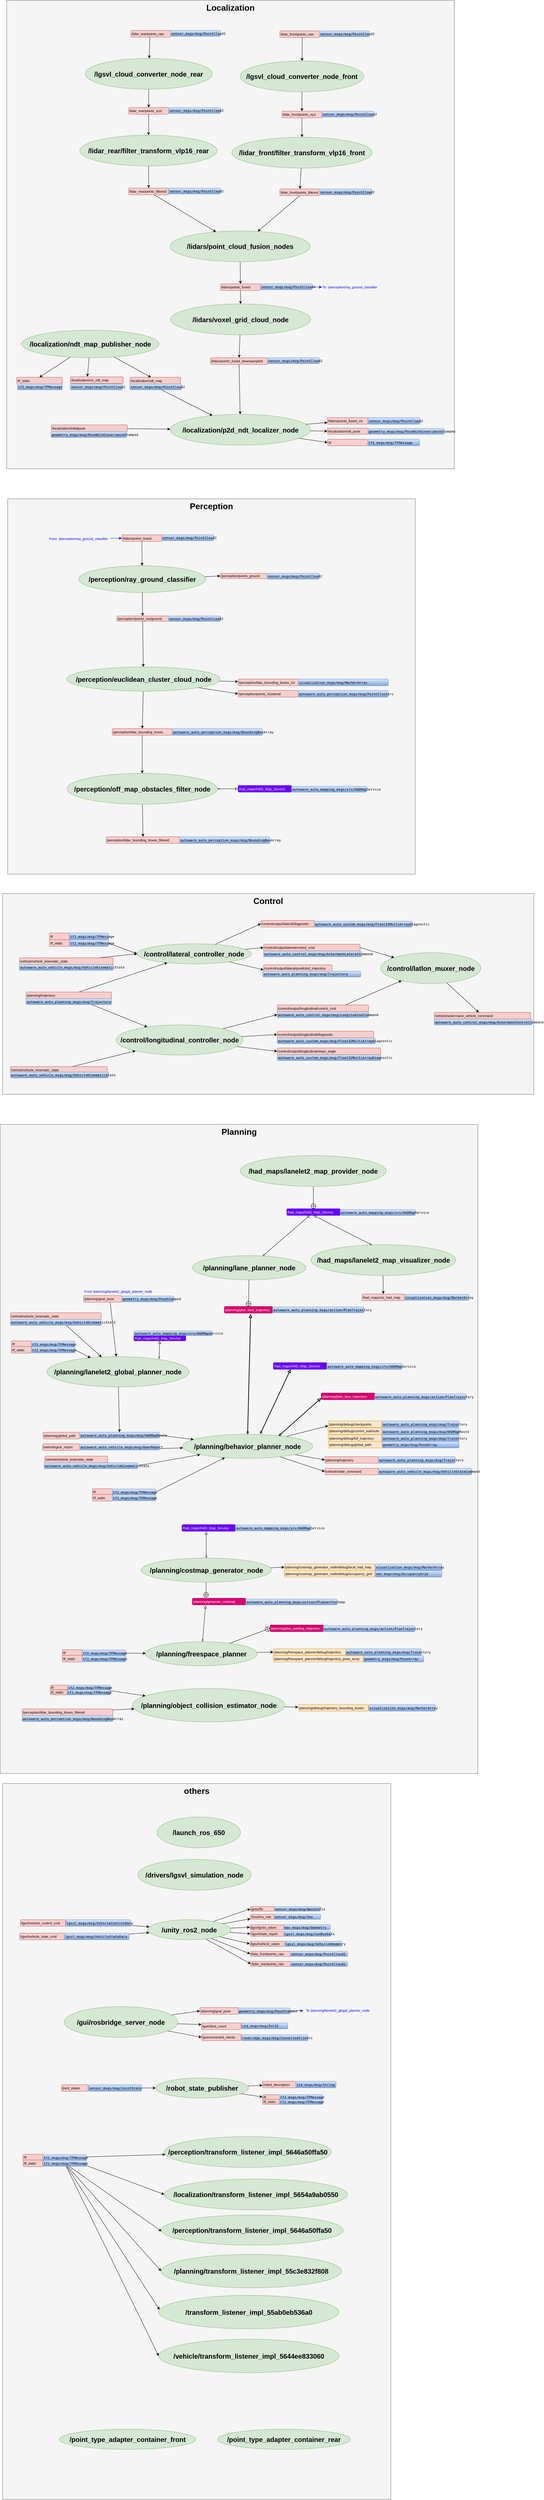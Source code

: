 <mxfile version="14.6.13" type="device"><diagram id="OWrFrO1zhTjn5aDSgWpU" name="第 1 页"><mxGraphModel dx="5863" dy="5149" grid="1" gridSize="10" guides="1" tooltips="1" connect="1" arrows="1" fold="1" page="1" pageScale="1" pageWidth="300" pageHeight="700" math="0" shadow="0"><root><mxCell id="0"/><mxCell id="1" parent="0"/><mxCell id="wsK1XXzgjVTTk0eK4QVr-452" value="others" style="rounded=0;whiteSpace=wrap;html=1;align=center;fillColor=#f5f5f5;strokeColor=#666666;verticalAlign=top;fontStyle=1;fontSize=25;" vertex="1" parent="1"><mxGeometry x="-1762.14" y="2590" width="1162.14" height="2140" as="geometry"/></mxCell><mxCell id="wsK1XXzgjVTTk0eK4QVr-444" value="Planning" style="rounded=0;whiteSpace=wrap;html=1;align=center;fillColor=#f5f5f5;strokeColor=#666666;verticalAlign=top;fontStyle=1;fontSize=25;" vertex="1" parent="1"><mxGeometry x="-1769.49" y="620" width="1430" height="1940" as="geometry"/></mxCell><mxCell id="wsK1XXzgjVTTk0eK4QVr-443" value="Localization" style="rounded=0;whiteSpace=wrap;html=1;align=center;fillColor=#f5f5f5;strokeColor=#666666;verticalAlign=top;fontStyle=1;fontSize=25;" vertex="1" parent="1"><mxGeometry x="-1750" y="-2740" width="1340" height="1400" as="geometry"/></mxCell><mxCell id="wsK1XXzgjVTTk0eK4QVr-442" value="Perception" style="rounded=0;whiteSpace=wrap;html=1;align=center;fillColor=#f5f5f5;strokeColor=#666666;verticalAlign=top;fontStyle=1;fontSize=25;" vertex="1" parent="1"><mxGeometry x="-1746.89" y="-1250" width="1220" height="1121.9" as="geometry"/></mxCell><mxCell id="wsK1XXzgjVTTk0eK4QVr-432" value="Control" style="rounded=0;whiteSpace=wrap;html=1;align=center;fillColor=#f5f5f5;strokeColor=#666666;verticalAlign=top;fontStyle=1;fontSize=25;" vertex="1" parent="1"><mxGeometry x="-1762.14" y="-70" width="1590" height="600" as="geometry"/></mxCell><mxCell id="wsK1XXzgjVTTk0eK4QVr-21" style="edgeStyle=none;rounded=0;orthogonalLoop=1;jettySize=auto;html=1;align=left;entryX=0;entryY=0.5;entryDx=0;entryDy=0;" edge="1" parent="1" source="wsK1XXzgjVTTk0eK4QVr-1" target="wsK1XXzgjVTTk0eK4QVr-15"><mxGeometry relative="1" as="geometry"/></mxCell><mxCell id="wsK1XXzgjVTTk0eK4QVr-22" style="edgeStyle=none;rounded=0;orthogonalLoop=1;jettySize=auto;html=1;entryX=0;entryY=0.75;entryDx=0;entryDy=0;align=left;" edge="1" parent="1" source="wsK1XXzgjVTTk0eK4QVr-1" target="wsK1XXzgjVTTk0eK4QVr-18"><mxGeometry relative="1" as="geometry"/></mxCell><mxCell id="wsK1XXzgjVTTk0eK4QVr-49" style="edgeStyle=none;rounded=0;orthogonalLoop=1;jettySize=auto;html=1;entryX=0;entryY=0.5;entryDx=0;entryDy=0;align=left;" edge="1" parent="1" source="wsK1XXzgjVTTk0eK4QVr-1" target="wsK1XXzgjVTTk0eK4QVr-16"><mxGeometry relative="1" as="geometry"/></mxCell><mxCell id="wsK1XXzgjVTTk0eK4QVr-1" value="/control/lateral_controller_node" style="ellipse;whiteSpace=wrap;html=1;fontSize=20;fillColor=#d5e8d4;strokeColor=#82b366;fontStyle=1" vertex="1" parent="1"><mxGeometry x="-1359.64" y="80" width="342" height="60" as="geometry"/></mxCell><mxCell id="wsK1XXzgjVTTk0eK4QVr-30" style="edgeStyle=none;rounded=0;orthogonalLoop=1;jettySize=auto;html=1;" edge="1" parent="1" source="wsK1XXzgjVTTk0eK4QVr-2" target="wsK1XXzgjVTTk0eK4QVr-29"><mxGeometry relative="1" as="geometry"/></mxCell><mxCell id="wsK1XXzgjVTTk0eK4QVr-2" value="/control/latlon_muxer_node" style="ellipse;whiteSpace=wrap;html=1;fontSize=20;fillColor=#d5e8d4;strokeColor=#82b366;fontStyle=1" vertex="1" parent="1"><mxGeometry x="-630.46" y="106.64" width="300" height="92.19" as="geometry"/></mxCell><mxCell id="wsK1XXzgjVTTk0eK4QVr-38" style="edgeStyle=none;rounded=0;orthogonalLoop=1;jettySize=auto;html=1;entryX=0;entryY=0.5;entryDx=0;entryDy=0;" edge="1" parent="1" source="wsK1XXzgjVTTk0eK4QVr-3" target="wsK1XXzgjVTTk0eK4QVr-24"><mxGeometry relative="1" as="geometry"/></mxCell><mxCell id="wsK1XXzgjVTTk0eK4QVr-41" style="edgeStyle=none;rounded=0;orthogonalLoop=1;jettySize=auto;html=1;entryX=0;entryY=0.5;entryDx=0;entryDy=0;" edge="1" parent="1" source="wsK1XXzgjVTTk0eK4QVr-3" target="wsK1XXzgjVTTk0eK4QVr-40"><mxGeometry relative="1" as="geometry"/></mxCell><mxCell id="wsK1XXzgjVTTk0eK4QVr-44" style="edgeStyle=none;rounded=0;orthogonalLoop=1;jettySize=auto;html=1;entryX=0;entryY=0.5;entryDx=0;entryDy=0;" edge="1" parent="1" source="wsK1XXzgjVTTk0eK4QVr-3" target="wsK1XXzgjVTTk0eK4QVr-43"><mxGeometry relative="1" as="geometry"/></mxCell><mxCell id="wsK1XXzgjVTTk0eK4QVr-3" value="/control/longitudinal_controller_node" style="ellipse;whiteSpace=wrap;html=1;fontSize=20;fillColor=#d5e8d4;strokeColor=#82b366;fontStyle=1" vertex="1" parent="1"><mxGeometry x="-1422.14" y="322.39" width="380" height="90.18" as="geometry"/></mxCell><mxCell id="wsK1XXzgjVTTk0eK4QVr-5" style="rounded=0;orthogonalLoop=1;jettySize=auto;html=1;entryX=0;entryY=0.5;entryDx=0;entryDy=0;" edge="1" parent="1" source="wsK1XXzgjVTTk0eK4QVr-4" target="wsK1XXzgjVTTk0eK4QVr-1"><mxGeometry relative="1" as="geometry"><mxPoint x="-1480.14" y="105" as="targetPoint"/></mxGeometry></mxCell><mxCell id="wsK1XXzgjVTTk0eK4QVr-4" value="/vehicle/vehicle_kinematic_state" style="rounded=1;whiteSpace=wrap;html=1;fontSize=10;fillColor=#f8cecc;strokeColor=#b85450;align=left;" vertex="1" parent="1"><mxGeometry x="-1711.55" y="121.73" width="280" height="20" as="geometry"/></mxCell><mxCell id="wsK1XXzgjVTTk0eK4QVr-6" value="&lt;pre&gt;autoware_auto_vehicle_msgs/msg/VehicleKinematicState&lt;/pre&gt;" style="rounded=1;whiteSpace=wrap;html=1;fontSize=10;fillColor=#dae8fc;strokeColor=#6c8ebf;gradientColor=#7ea6e0;align=left;" vertex="1" parent="1"><mxGeometry x="-1712.14" y="141.73" width="280.59" height="17.5" as="geometry"/></mxCell><mxCell id="wsK1XXzgjVTTk0eK4QVr-7" value="/tf" style="rounded=1;whiteSpace=wrap;html=1;fontSize=10;fillColor=#f8cecc;strokeColor=#b85450;align=left;" vertex="1" parent="1"><mxGeometry x="-1622.14" y="47.81" width="60" height="20" as="geometry"/></mxCell><mxCell id="wsK1XXzgjVTTk0eK4QVr-8" value="/tf_static" style="rounded=1;whiteSpace=wrap;html=1;fontSize=10;fillColor=#f8cecc;strokeColor=#b85450;align=left;" vertex="1" parent="1"><mxGeometry x="-1622.14" y="67.81" width="60" height="20" as="geometry"/></mxCell><mxCell id="wsK1XXzgjVTTk0eK4QVr-369" style="edgeStyle=none;rounded=0;orthogonalLoop=1;jettySize=auto;html=1;startArrow=none;startFill=0;endArrow=classic;endFill=1;strokeWidth=1;align=left;exitX=1;exitY=0.5;exitDx=0;exitDy=0;entryX=0;entryY=0.5;entryDx=0;entryDy=0;" edge="1" parent="1" source="wsK1XXzgjVTTk0eK4QVr-368" target="wsK1XXzgjVTTk0eK4QVr-1"><mxGeometry relative="1" as="geometry"><mxPoint x="-1480.14" y="108" as="targetPoint"/></mxGeometry></mxCell><mxCell id="wsK1XXzgjVTTk0eK4QVr-10" value="&lt;pre&gt;tf2_msgs/msg/TFMessage&lt;/pre&gt;" style="rounded=1;whiteSpace=wrap;html=1;fontSize=10;fillColor=#dae8fc;strokeColor=#6c8ebf;gradientColor=#7ea6e0;align=left;" vertex="1" parent="1"><mxGeometry x="-1562.14" y="47.81" width="117.06" height="20" as="geometry"/></mxCell><mxCell id="wsK1XXzgjVTTk0eK4QVr-31" style="edgeStyle=none;rounded=0;orthogonalLoop=1;jettySize=auto;html=1;" edge="1" parent="1" source="wsK1XXzgjVTTk0eK4QVr-11" target="wsK1XXzgjVTTk0eK4QVr-1"><mxGeometry relative="1" as="geometry"/></mxCell><mxCell id="wsK1XXzgjVTTk0eK4QVr-34" style="edgeStyle=none;rounded=0;orthogonalLoop=1;jettySize=auto;html=1;" edge="1" parent="1" source="wsK1XXzgjVTTk0eK4QVr-11" target="wsK1XXzgjVTTk0eK4QVr-3"><mxGeometry relative="1" as="geometry"/></mxCell><mxCell id="wsK1XXzgjVTTk0eK4QVr-11" value="/planning/trajectory:" style="rounded=1;whiteSpace=wrap;html=1;fontSize=10;fillColor=#f8cecc;strokeColor=#b85450;align=left;" vertex="1" parent="1"><mxGeometry x="-1692.14" y="224.15" width="255.88" height="20" as="geometry"/></mxCell><mxCell id="wsK1XXzgjVTTk0eK4QVr-12" value="&lt;pre&gt;autoware_auto_planning_msgs/msg/Trajectory&lt;/pre&gt;" style="rounded=1;whiteSpace=wrap;html=1;fontSize=10;fillColor=#dae8fc;strokeColor=#6c8ebf;gradientColor=#7ea6e0;align=left;" vertex="1" parent="1"><mxGeometry x="-1692.14" y="244.15" width="255.88" height="17.5" as="geometry"/></mxCell><mxCell id="wsK1XXzgjVTTk0eK4QVr-14" value="&lt;pre&gt;autoware_auto_control_msgs/msg/AckermannLateralCommand&lt;/pre&gt;" style="rounded=1;whiteSpace=wrap;html=1;fontSize=10;fillColor=#dae8fc;strokeColor=#6c8ebf;gradientColor=#7ea6e0;align=left;" vertex="1" parent="1"><mxGeometry x="-980.97" y="101.25" width="292.94" height="17.5" as="geometry"/></mxCell><mxCell id="wsK1XXzgjVTTk0eK4QVr-23" style="edgeStyle=none;rounded=0;orthogonalLoop=1;jettySize=auto;html=1;exitX=1;exitY=0.5;exitDx=0;exitDy=0;" edge="1" parent="1" source="wsK1XXzgjVTTk0eK4QVr-15" target="wsK1XXzgjVTTk0eK4QVr-2"><mxGeometry relative="1" as="geometry"/></mxCell><mxCell id="wsK1XXzgjVTTk0eK4QVr-15" value="/control/output/lateral/control_cmd" style="rounded=1;whiteSpace=wrap;html=1;fontSize=10;fillColor=#f8cecc;strokeColor=#b85450;align=left;" vertex="1" parent="1"><mxGeometry x="-980.97" y="81.25" width="288.83" height="20" as="geometry"/></mxCell><mxCell id="wsK1XXzgjVTTk0eK4QVr-16" value="/control/output/lateral/diagnostic:" style="rounded=1;whiteSpace=wrap;html=1;fontSize=10;fillColor=#f8cecc;strokeColor=#b85450;align=left;" vertex="1" parent="1"><mxGeometry x="-989.02" y="10.0" width="160" height="20" as="geometry"/></mxCell><mxCell id="wsK1XXzgjVTTk0eK4QVr-17" value="&lt;pre&gt;autoware_auto_system_msgs/msg/Float32MultiArrayDiagnostic&lt;/pre&gt;" style="rounded=1;whiteSpace=wrap;html=1;fontSize=10;fillColor=#dae8fc;strokeColor=#6c8ebf;gradientColor=#7ea6e0;align=left;" vertex="1" parent="1"><mxGeometry x="-829.02" y="12.5" width="292.94" height="17.5" as="geometry"/></mxCell><mxCell id="wsK1XXzgjVTTk0eK4QVr-18" value="/control/output/lateral/predicted_trajectory" style="rounded=1;whiteSpace=wrap;html=1;fontSize=10;fillColor=#f8cecc;strokeColor=#b85450;align=left;" vertex="1" parent="1"><mxGeometry x="-980.97" y="142.73" width="204.83" height="20" as="geometry"/></mxCell><mxCell id="wsK1XXzgjVTTk0eK4QVr-20" value="&lt;pre&gt;autoware_auto_planning_msgs/msg/Trajectory&lt;/pre&gt;" style="rounded=1;whiteSpace=wrap;html=1;fontSize=10;fillColor=#dae8fc;strokeColor=#6c8ebf;gradientColor=#7ea6e0;align=left;" vertex="1" parent="1"><mxGeometry x="-983.03" y="161.73" width="292.94" height="17.5" as="geometry"/></mxCell><mxCell id="wsK1XXzgjVTTk0eK4QVr-26" style="edgeStyle=none;rounded=0;orthogonalLoop=1;jettySize=auto;html=1;" edge="1" parent="1" source="wsK1XXzgjVTTk0eK4QVr-24" target="wsK1XXzgjVTTk0eK4QVr-2"><mxGeometry relative="1" as="geometry"/></mxCell><mxCell id="wsK1XXzgjVTTk0eK4QVr-24" value="&lt;pre&gt;autoware_auto_control_msgs/msg/LongitudinalCommand&lt;/pre&gt;" style="rounded=1;whiteSpace=wrap;html=1;fontSize=10;fillColor=#dae8fc;strokeColor=#6c8ebf;gradientColor=#7ea6e0;align=left;" vertex="1" parent="1"><mxGeometry x="-940.02" y="282.9" width="273.41" height="17.5" as="geometry"/></mxCell><mxCell id="wsK1XXzgjVTTk0eK4QVr-25" value="/control/output/longitudinal/control_cmd" style="rounded=1;whiteSpace=wrap;html=1;fontSize=10;fillColor=#f8cecc;strokeColor=#b85450;align=left;" vertex="1" parent="1"><mxGeometry x="-940.02" y="262.9" width="273.41" height="20" as="geometry"/></mxCell><mxCell id="wsK1XXzgjVTTk0eK4QVr-28" value="&lt;pre&gt;autoware_auto_control_msgs/msg/AckermannControlCommand&lt;/pre&gt;" style="rounded=1;whiteSpace=wrap;html=1;fontSize=10;fillColor=#dae8fc;strokeColor=#6c8ebf;gradientColor=#7ea6e0;align=left;" vertex="1" parent="1"><mxGeometry x="-470.14" y="304.89" width="292.94" height="17.5" as="geometry"/></mxCell><mxCell id="wsK1XXzgjVTTk0eK4QVr-29" value="/vehicle/ackermann_vehicle_command:" style="rounded=1;whiteSpace=wrap;html=1;fontSize=10;fillColor=#f8cecc;strokeColor=#b85450;align=left;" vertex="1" parent="1"><mxGeometry x="-470.14" y="284.89" width="288.83" height="20" as="geometry"/></mxCell><mxCell id="wsK1XXzgjVTTk0eK4QVr-37" style="edgeStyle=none;rounded=0;orthogonalLoop=1;jettySize=auto;html=1;" edge="1" parent="1" source="wsK1XXzgjVTTk0eK4QVr-35" target="wsK1XXzgjVTTk0eK4QVr-3"><mxGeometry relative="1" as="geometry"><mxPoint x="-1399.025" y="503.059" as="targetPoint"/></mxGeometry></mxCell><mxCell id="wsK1XXzgjVTTk0eK4QVr-35" value="/vehicle/vehicle_kinematic_state" style="rounded=1;whiteSpace=wrap;html=1;fontSize=10;fillColor=#f8cecc;strokeColor=#b85450;align=left;" vertex="1" parent="1"><mxGeometry x="-1738.61" y="446.87" width="290" height="20" as="geometry"/></mxCell><mxCell id="wsK1XXzgjVTTk0eK4QVr-36" value="&lt;pre&gt;autoware_auto_vehicle_msgs/msg/VehicleKinematicState&lt;/pre&gt;" style="rounded=1;whiteSpace=wrap;html=1;fontSize=10;fillColor=#dae8fc;strokeColor=#6c8ebf;gradientColor=#7ea6e0;align=left;" vertex="1" parent="1"><mxGeometry x="-1738.61" y="463.32" width="292.94" height="17.5" as="geometry"/></mxCell><mxCell id="wsK1XXzgjVTTk0eK4QVr-39" value="&lt;pre&gt;autoware_auto_system_msgs/msg/Float32MultiArrayDiagnostic&lt;/pre&gt;" style="rounded=1;whiteSpace=wrap;html=1;fontSize=10;fillColor=#dae8fc;strokeColor=#6c8ebf;gradientColor=#7ea6e0;align=left;" vertex="1" parent="1"><mxGeometry x="-940.02" y="361.16" width="292.94" height="17.5" as="geometry"/></mxCell><mxCell id="wsK1XXzgjVTTk0eK4QVr-40" value="/control/output/longitudinal/diagnostic" style="rounded=1;whiteSpace=wrap;html=1;fontSize=10;fillColor=#f8cecc;strokeColor=#b85450;align=left;" vertex="1" parent="1"><mxGeometry x="-940.02" y="341.16" width="288.83" height="20" as="geometry"/></mxCell><mxCell id="wsK1XXzgjVTTk0eK4QVr-42" value="&lt;pre&gt;autoware_auto_system_msgs/msg/Float32MultiArrayDiagnostic&lt;/pre&gt;" style="rounded=1;whiteSpace=wrap;html=1;fontSize=10;fillColor=#dae8fc;strokeColor=#6c8ebf;gradientColor=#7ea6e0;align=left;" vertex="1" parent="1"><mxGeometry x="-940.01" y="411.33" width="309.55" height="17.5" as="geometry"/></mxCell><mxCell id="wsK1XXzgjVTTk0eK4QVr-43" value="/control/output/longitudinal/slope_angle" style="rounded=1;whiteSpace=wrap;html=1;fontSize=10;fillColor=#f8cecc;strokeColor=#b85450;align=left;" vertex="1" parent="1"><mxGeometry x="-940.01" y="391.33" width="309.55" height="20" as="geometry"/></mxCell><mxCell id="wsK1XXzgjVTTk0eK4QVr-50" value="/drivers/lgsvl_simulation_node" style="ellipse;whiteSpace=wrap;html=1;fontSize=20;fillColor=#d5e8d4;strokeColor=#82b366;fontStyle=1" vertex="1" parent="1"><mxGeometry x="-1357.81" y="2816.73" width="340" height="92.19" as="geometry"/></mxCell><mxCell id="wsK1XXzgjVTTk0eK4QVr-58" style="edgeStyle=none;rounded=0;orthogonalLoop=1;jettySize=auto;html=1;align=left;entryX=0;entryY=0.25;entryDx=0;entryDy=0;" edge="1" parent="1" source="wsK1XXzgjVTTk0eK4QVr-51" target="wsK1XXzgjVTTk0eK4QVr-52"><mxGeometry relative="1" as="geometry"/></mxCell><mxCell id="wsK1XXzgjVTTk0eK4QVr-59" style="edgeStyle=none;rounded=0;orthogonalLoop=1;jettySize=auto;html=1;align=left;entryX=0;entryY=0.5;entryDx=0;entryDy=0;" edge="1" parent="1" source="wsK1XXzgjVTTk0eK4QVr-51" target="wsK1XXzgjVTTk0eK4QVr-54"><mxGeometry relative="1" as="geometry"/></mxCell><mxCell id="wsK1XXzgjVTTk0eK4QVr-60" style="edgeStyle=none;rounded=0;orthogonalLoop=1;jettySize=auto;html=1;entryX=0;entryY=0.5;entryDx=0;entryDy=0;align=left;" edge="1" parent="1" source="wsK1XXzgjVTTk0eK4QVr-51" target="wsK1XXzgjVTTk0eK4QVr-278"><mxGeometry relative="1" as="geometry"/></mxCell><mxCell id="wsK1XXzgjVTTk0eK4QVr-51" value="/gui/rosbridge_server_node" style="ellipse;whiteSpace=wrap;html=1;fontSize=20;fillColor=#d5e8d4;strokeColor=#82b366;fontStyle=1" vertex="1" parent="1"><mxGeometry x="-1577.69" y="3256.73" width="340" height="92.19" as="geometry"/></mxCell><mxCell id="wsK1XXzgjVTTk0eK4QVr-52" value="/gui/client_count" style="rounded=1;whiteSpace=wrap;html=1;fontSize=10;fillColor=#f8cecc;strokeColor=#b85450;align=left;" vertex="1" parent="1"><mxGeometry x="-1166.7" y="3305.39" width="118.25" height="20" as="geometry"/></mxCell><mxCell id="wsK1XXzgjVTTk0eK4QVr-53" value="&lt;pre&gt;std_msgs/msg/Int32&lt;/pre&gt;" style="rounded=1;whiteSpace=wrap;html=1;fontSize=10;fillColor=#dae8fc;strokeColor=#6c8ebf;gradientColor=#7ea6e0;align=left;" vertex="1" parent="1"><mxGeometry x="-1047.13" y="3305.64" width="138.68" height="17.5" as="geometry"/></mxCell><mxCell id="wsK1XXzgjVTTk0eK4QVr-54" value="/gui/connected_clients" style="rounded=1;whiteSpace=wrap;html=1;fontSize=10;fillColor=#f8cecc;strokeColor=#b85450;align=left;" vertex="1" parent="1"><mxGeometry x="-1166.7" y="3338.37" width="118.39" height="20" as="geometry"/></mxCell><mxCell id="wsK1XXzgjVTTk0eK4QVr-55" value="&lt;pre&gt;rosbridge_msgs/msg/ConnectedClients&lt;/pre&gt;" style="rounded=1;whiteSpace=wrap;html=1;fontSize=10;fillColor=#dae8fc;strokeColor=#6c8ebf;gradientColor=#7ea6e0;align=left;" vertex="1" parent="1"><mxGeometry x="-1047.13" y="3340.87" width="198.68" height="17.5" as="geometry"/></mxCell><mxCell id="wsK1XXzgjVTTk0eK4QVr-63" style="edgeStyle=none;rounded=0;orthogonalLoop=1;jettySize=auto;html=1;align=left;endArrow=circlePlus;endFill=0;" edge="1" parent="1" source="wsK1XXzgjVTTk0eK4QVr-61" target="wsK1XXzgjVTTk0eK4QVr-62"><mxGeometry relative="1" as="geometry"/></mxCell><mxCell id="wsK1XXzgjVTTk0eK4QVr-61" value="/had_maps/lanelet2_map_provider_node" style="ellipse;whiteSpace=wrap;html=1;fontSize=20;fillColor=#d5e8d4;strokeColor=#82b366;fontStyle=1" vertex="1" parent="1"><mxGeometry x="-1050.68" y="713.04" width="436.83" height="92.19" as="geometry"/></mxCell><mxCell id="wsK1XXzgjVTTk0eK4QVr-62" value="/had_maps/HAD_Map_Service:" style="rounded=1;whiteSpace=wrap;html=1;fontSize=10;fillColor=#6a00ff;strokeColor=#3700CC;align=left;fontColor=#ffffff;" vertex="1" parent="1"><mxGeometry x="-911.61" y="871.9" width="159.93" height="20" as="geometry"/></mxCell><mxCell id="wsK1XXzgjVTTk0eK4QVr-64" value="&lt;pre&gt;autoware_auto_mapping_msgs/srv/HADMapService&lt;/pre&gt;" style="rounded=1;whiteSpace=wrap;html=1;fontSize=10;fillColor=#dae8fc;strokeColor=#6c8ebf;gradientColor=#7ea6e0;align=left;" vertex="1" parent="1"><mxGeometry x="-751.68" y="874.4" width="224.79" height="17.5" as="geometry"/></mxCell><mxCell id="wsK1XXzgjVTTk0eK4QVr-69" style="edgeStyle=none;rounded=0;orthogonalLoop=1;jettySize=auto;html=1;endArrow=classic;endFill=1;align=left;" edge="1" parent="1" source="wsK1XXzgjVTTk0eK4QVr-65" target="wsK1XXzgjVTTk0eK4QVr-67"><mxGeometry relative="1" as="geometry"/></mxCell><mxCell id="wsK1XXzgjVTTk0eK4QVr-65" value="/had_maps/lanelet2_map_visualizer_node" style="ellipse;whiteSpace=wrap;html=1;fontSize=20;fillColor=#d5e8d4;strokeColor=#82b366;fontStyle=1" vertex="1" parent="1"><mxGeometry x="-839.49" y="979.3" width="433.86" height="92.19" as="geometry"/></mxCell><mxCell id="wsK1XXzgjVTTk0eK4QVr-67" value="/had_maps/viz_had_map" style="rounded=1;whiteSpace=wrap;html=1;fontSize=10;fillColor=#f8cecc;strokeColor=#b85450;align=left;" vertex="1" parent="1"><mxGeometry x="-686.07" y="1126.69" width="127.02" height="20" as="geometry"/></mxCell><mxCell id="wsK1XXzgjVTTk0eK4QVr-68" value="&lt;pre&gt;visualization_msgs/msg/MarkerArray&lt;/pre&gt;" style="rounded=1;whiteSpace=wrap;html=1;fontSize=10;fillColor=#dae8fc;strokeColor=#6c8ebf;gradientColor=#7ea6e0;align=left;" vertex="1" parent="1"><mxGeometry x="-559.05" y="1127.94" width="192.98" height="17.5" as="geometry"/></mxCell><mxCell id="wsK1XXzgjVTTk0eK4QVr-71" value="/launch_ros_650" style="ellipse;whiteSpace=wrap;html=1;fontSize=20;fillColor=#d5e8d4;strokeColor=#82b366;fontStyle=1" vertex="1" parent="1"><mxGeometry x="-1300" y="2690" width="250" height="92.19" as="geometry"/></mxCell><mxCell id="wsK1XXzgjVTTk0eK4QVr-79" style="edgeStyle=none;rounded=0;orthogonalLoop=1;jettySize=auto;html=1;entryX=0.5;entryY=0;entryDx=0;entryDy=0;endArrow=classic;endFill=1;align=left;" edge="1" parent="1" source="wsK1XXzgjVTTk0eK4QVr-72" target="wsK1XXzgjVTTk0eK4QVr-77"><mxGeometry relative="1" as="geometry"/></mxCell><mxCell id="wsK1XXzgjVTTk0eK4QVr-72" value="/lgsvl_cloud_converter_node_front" style="ellipse;whiteSpace=wrap;html=1;fontSize=20;fillColor=#d5e8d4;strokeColor=#82b366;fontStyle=1" vertex="1" parent="1"><mxGeometry x="-1051.18" y="-2558.75" width="370" height="92.19" as="geometry"/></mxCell><mxCell id="wsK1XXzgjVTTk0eK4QVr-73" value="/lidar_front/points_raw" style="rounded=1;whiteSpace=wrap;html=1;fontSize=10;fillColor=#f8cecc;strokeColor=#b85450;align=left;" vertex="1" parent="1"><mxGeometry x="-932.38" y="-2648.75" width="119.52" height="20" as="geometry"/></mxCell><mxCell id="wsK1XXzgjVTTk0eK4QVr-76" style="edgeStyle=none;rounded=0;orthogonalLoop=1;jettySize=auto;html=1;endArrow=classic;endFill=1;align=left;exitX=0.564;exitY=1.012;exitDx=0;exitDy=0;exitPerimeter=0;" edge="1" parent="1" source="wsK1XXzgjVTTk0eK4QVr-73" target="wsK1XXzgjVTTk0eK4QVr-72"><mxGeometry relative="1" as="geometry"/></mxCell><mxCell id="wsK1XXzgjVTTk0eK4QVr-74" value="&lt;pre&gt;sensor_msgs/msg/PointCloud2&lt;/pre&gt;" style="rounded=1;whiteSpace=wrap;html=1;fontSize=10;fillColor=#dae8fc;strokeColor=#6c8ebf;gradientColor=#7ea6e0;align=left;" vertex="1" parent="1"><mxGeometry x="-812.86" y="-2648.75" width="148.73" height="17.5" as="geometry"/></mxCell><mxCell id="wsK1XXzgjVTTk0eK4QVr-77" value="/lidar_front/points_xyzi" style="rounded=1;whiteSpace=wrap;html=1;fontSize=10;fillColor=#f8cecc;strokeColor=#b85450;align=left;" vertex="1" parent="1"><mxGeometry x="-925.84" y="-2408.75" width="119.52" height="20" as="geometry"/></mxCell><mxCell id="wsK1XXzgjVTTk0eK4QVr-88" style="edgeStyle=none;rounded=0;orthogonalLoop=1;jettySize=auto;html=1;endArrow=classic;endFill=1;align=left;exitX=0.5;exitY=1;exitDx=0;exitDy=0;" edge="1" parent="1" source="wsK1XXzgjVTTk0eK4QVr-77" target="wsK1XXzgjVTTk0eK4QVr-87"><mxGeometry relative="1" as="geometry"/></mxCell><mxCell id="wsK1XXzgjVTTk0eK4QVr-78" value="&lt;pre&gt;sensor_msgs/msg/PointCloud2&lt;/pre&gt;" style="rounded=1;whiteSpace=wrap;html=1;fontSize=10;fillColor=#dae8fc;strokeColor=#6c8ebf;gradientColor=#7ea6e0;align=left;" vertex="1" parent="1"><mxGeometry x="-806.32" y="-2408.75" width="155.17" height="17.5" as="geometry"/></mxCell><mxCell id="wsK1XXzgjVTTk0eK4QVr-430" style="edgeStyle=none;rounded=0;orthogonalLoop=1;jettySize=auto;html=1;startArrow=none;startFill=0;endArrow=classic;endFill=1;strokeWidth=1;align=left;" edge="1" parent="1" source="wsK1XXzgjVTTk0eK4QVr-80" target="wsK1XXzgjVTTk0eK4QVr-84"><mxGeometry relative="1" as="geometry"/></mxCell><mxCell id="wsK1XXzgjVTTk0eK4QVr-80" value="/lgsvl_cloud_converter_node_rear" style="ellipse;whiteSpace=wrap;html=1;fontSize=20;fillColor=#d5e8d4;strokeColor=#82b366;fontStyle=1" vertex="1" parent="1"><mxGeometry x="-1514.93" y="-2566.53" width="380" height="92.19" as="geometry"/></mxCell><mxCell id="wsK1XXzgjVTTk0eK4QVr-81" value="/lidar_rear/points_raw" style="rounded=1;whiteSpace=wrap;html=1;fontSize=10;fillColor=#f8cecc;strokeColor=#b85450;align=left;" vertex="1" parent="1"><mxGeometry x="-1378.25" y="-2650" width="119.52" height="20" as="geometry"/></mxCell><mxCell id="wsK1XXzgjVTTk0eK4QVr-82" style="edgeStyle=none;rounded=0;orthogonalLoop=1;jettySize=auto;html=1;endArrow=classic;endFill=1;align=left;exitX=0.477;exitY=0.948;exitDx=0;exitDy=0;exitPerimeter=0;" edge="1" source="wsK1XXzgjVTTk0eK4QVr-81" parent="1"><mxGeometry relative="1" as="geometry"><mxPoint x="-1323.15" y="-2566.53" as="targetPoint"/></mxGeometry></mxCell><mxCell id="wsK1XXzgjVTTk0eK4QVr-83" value="&lt;pre&gt;sensor_msgs/msg/PointCloud2&lt;/pre&gt;" style="rounded=1;whiteSpace=wrap;html=1;fontSize=10;fillColor=#dae8fc;strokeColor=#6c8ebf;gradientColor=#7ea6e0;align=left;" vertex="1" parent="1"><mxGeometry x="-1258.73" y="-2650" width="148.73" height="17.5" as="geometry"/></mxCell><mxCell id="wsK1XXzgjVTTk0eK4QVr-84" value="/lidar_rear/points_xyzi:" style="rounded=1;whiteSpace=wrap;html=1;fontSize=10;fillColor=#f8cecc;strokeColor=#b85450;align=left;" vertex="1" parent="1"><mxGeometry x="-1384.69" y="-2419.62" width="119.52" height="20" as="geometry"/></mxCell><mxCell id="wsK1XXzgjVTTk0eK4QVr-96" style="edgeStyle=none;rounded=0;orthogonalLoop=1;jettySize=auto;html=1;endArrow=classic;endFill=1;align=left;" edge="1" parent="1" source="wsK1XXzgjVTTk0eK4QVr-84" target="wsK1XXzgjVTTk0eK4QVr-93"><mxGeometry relative="1" as="geometry"/></mxCell><mxCell id="wsK1XXzgjVTTk0eK4QVr-85" value="&lt;pre&gt;sensor_msgs/msg/PointCloud2&lt;/pre&gt;" style="rounded=1;whiteSpace=wrap;html=1;fontSize=10;fillColor=#dae8fc;strokeColor=#6c8ebf;gradientColor=#7ea6e0;align=left;" vertex="1" parent="1"><mxGeometry x="-1265.17" y="-2419.62" width="155.17" height="17.5" as="geometry"/></mxCell><mxCell id="wsK1XXzgjVTTk0eK4QVr-91" style="edgeStyle=none;rounded=0;orthogonalLoop=1;jettySize=auto;html=1;endArrow=classic;endFill=1;align=left;" edge="1" parent="1" source="wsK1XXzgjVTTk0eK4QVr-87" target="wsK1XXzgjVTTk0eK4QVr-89"><mxGeometry relative="1" as="geometry"/></mxCell><mxCell id="wsK1XXzgjVTTk0eK4QVr-87" value="/lidar_front/filter_transform_vlp16_front" style="ellipse;whiteSpace=wrap;html=1;fontSize=20;fillColor=#d5e8d4;strokeColor=#82b366;fontStyle=1" vertex="1" parent="1"><mxGeometry x="-1075.84" y="-2330.84" width="420" height="92.19" as="geometry"/></mxCell><mxCell id="wsK1XXzgjVTTk0eK4QVr-89" value="/lidar_front/points_filtered" style="rounded=1;whiteSpace=wrap;html=1;fontSize=10;fillColor=#f8cecc;strokeColor=#b85450;align=left;" vertex="1" parent="1"><mxGeometry x="-932.38" y="-2176.23" width="119.52" height="20" as="geometry"/></mxCell><mxCell id="wsK1XXzgjVTTk0eK4QVr-100" style="edgeStyle=none;rounded=0;orthogonalLoop=1;jettySize=auto;html=1;endArrow=classic;endFill=1;align=left;exitX=0.5;exitY=1;exitDx=0;exitDy=0;" edge="1" parent="1" source="wsK1XXzgjVTTk0eK4QVr-89" target="wsK1XXzgjVTTk0eK4QVr-97"><mxGeometry relative="1" as="geometry"/></mxCell><mxCell id="wsK1XXzgjVTTk0eK4QVr-90" value="&lt;pre&gt;sensor_msgs/msg/PointCloud2&lt;/pre&gt;" style="rounded=1;whiteSpace=wrap;html=1;fontSize=10;fillColor=#dae8fc;strokeColor=#6c8ebf;gradientColor=#7ea6e0;align=left;" vertex="1" parent="1"><mxGeometry x="-812.86" y="-2176.23" width="155.17" height="17.5" as="geometry"/></mxCell><mxCell id="wsK1XXzgjVTTk0eK4QVr-92" style="edgeStyle=none;rounded=0;orthogonalLoop=1;jettySize=auto;html=1;endArrow=classic;endFill=1;align=left;" edge="1" source="wsK1XXzgjVTTk0eK4QVr-93" target="wsK1XXzgjVTTk0eK4QVr-94" parent="1"><mxGeometry relative="1" as="geometry"><mxPoint x="-1464.2" y="-2155.945" as="sourcePoint"/></mxGeometry></mxCell><mxCell id="wsK1XXzgjVTTk0eK4QVr-93" value="/lidar_rear/filter_transform_vlp16_rear" style="ellipse;whiteSpace=wrap;html=1;fontSize=20;fillColor=#d5e8d4;strokeColor=#82b366;fontStyle=1" vertex="1" parent="1"><mxGeometry x="-1531.15" y="-2336.86" width="411.32" height="92.19" as="geometry"/></mxCell><mxCell id="wsK1XXzgjVTTk0eK4QVr-94" value="/lidar_rear/points_filtered:" style="rounded=1;whiteSpace=wrap;html=1;fontSize=10;fillColor=#f8cecc;strokeColor=#b85450;align=left;" vertex="1" parent="1"><mxGeometry x="-1384.69" y="-2178.72" width="119.52" height="20" as="geometry"/></mxCell><mxCell id="wsK1XXzgjVTTk0eK4QVr-101" style="edgeStyle=none;rounded=0;orthogonalLoop=1;jettySize=auto;html=1;endArrow=classic;endFill=1;align=left;" edge="1" parent="1" source="wsK1XXzgjVTTk0eK4QVr-94" target="wsK1XXzgjVTTk0eK4QVr-97"><mxGeometry relative="1" as="geometry"/></mxCell><mxCell id="wsK1XXzgjVTTk0eK4QVr-95" value="&lt;pre&gt;sensor_msgs/msg/PointCloud2&lt;/pre&gt;" style="rounded=1;whiteSpace=wrap;html=1;fontSize=10;fillColor=#dae8fc;strokeColor=#6c8ebf;gradientColor=#7ea6e0;align=left;" vertex="1" parent="1"><mxGeometry x="-1265.17" y="-2178.72" width="155.17" height="17.5" as="geometry"/></mxCell><mxCell id="wsK1XXzgjVTTk0eK4QVr-108" style="edgeStyle=none;rounded=0;orthogonalLoop=1;jettySize=auto;html=1;endArrow=classic;endFill=1;align=left;" edge="1" parent="1" source="wsK1XXzgjVTTk0eK4QVr-97" target="wsK1XXzgjVTTk0eK4QVr-98"><mxGeometry relative="1" as="geometry"/></mxCell><mxCell id="wsK1XXzgjVTTk0eK4QVr-97" value="/lidars/point_cloud_fusion_nodes" style="ellipse;whiteSpace=wrap;html=1;fontSize=20;fillColor=#d5e8d4;strokeColor=#82b366;fontStyle=1" vertex="1" parent="1"><mxGeometry x="-1261.15" y="-2050.64" width="420" height="92.19" as="geometry"/></mxCell><mxCell id="wsK1XXzgjVTTk0eK4QVr-109" style="edgeStyle=none;rounded=0;orthogonalLoop=1;jettySize=auto;html=1;endArrow=classic;endFill=1;align=left;" edge="1" parent="1" source="wsK1XXzgjVTTk0eK4QVr-98" target="wsK1XXzgjVTTk0eK4QVr-103"><mxGeometry relative="1" as="geometry"/></mxCell><mxCell id="wsK1XXzgjVTTk0eK4QVr-98" value="/lidars/points_fused:" style="rounded=1;whiteSpace=wrap;html=1;fontSize=10;fillColor=#f8cecc;strokeColor=#b85450;align=left;" vertex="1" parent="1"><mxGeometry x="-1110.0" y="-1892.69" width="119.52" height="20" as="geometry"/></mxCell><mxCell id="wsK1XXzgjVTTk0eK4QVr-433" style="edgeStyle=none;rounded=0;orthogonalLoop=1;jettySize=auto;html=1;fontSize=17;fontColor=#000000;startArrow=none;startFill=0;endArrow=classic;endFill=1;strokeWidth=1;align=left;entryX=0;entryY=0.5;entryDx=0;entryDy=0;strokeColor=#0000FF;" edge="1" parent="1" source="wsK1XXzgjVTTk0eK4QVr-99" target="wsK1XXzgjVTTk0eK4QVr-434"><mxGeometry relative="1" as="geometry"><mxPoint x="-721.15" y="-1916.53" as="targetPoint"/></mxGeometry></mxCell><mxCell id="wsK1XXzgjVTTk0eK4QVr-99" value="&lt;pre&gt;sensor_msgs/msg/PointCloud2&lt;/pre&gt;" style="rounded=1;whiteSpace=wrap;html=1;fontSize=10;fillColor=#dae8fc;strokeColor=#6c8ebf;gradientColor=#7ea6e0;align=left;" vertex="1" parent="1"><mxGeometry x="-990.48" y="-1892.69" width="155.17" height="17.5" as="geometry"/></mxCell><mxCell id="wsK1XXzgjVTTk0eK4QVr-107" style="edgeStyle=none;rounded=0;orthogonalLoop=1;jettySize=auto;html=1;endArrow=classic;endFill=1;align=left;" edge="1" parent="1" source="wsK1XXzgjVTTk0eK4QVr-103" target="wsK1XXzgjVTTk0eK4QVr-105"><mxGeometry relative="1" as="geometry"/></mxCell><mxCell id="wsK1XXzgjVTTk0eK4QVr-103" value="/lidars/voxel_grid_cloud_node" style="ellipse;whiteSpace=wrap;html=1;fontSize=20;fillColor=#d5e8d4;strokeColor=#82b366;fontStyle=1" vertex="1" parent="1"><mxGeometry x="-1259.9" y="-1832.45" width="420" height="92.19" as="geometry"/></mxCell><mxCell id="wsK1XXzgjVTTk0eK4QVr-121" style="edgeStyle=none;rounded=0;orthogonalLoop=1;jettySize=auto;html=1;endArrow=classic;endFill=1;align=left;" edge="1" parent="1" source="wsK1XXzgjVTTk0eK4QVr-105" target="wsK1XXzgjVTTk0eK4QVr-120"><mxGeometry relative="1" as="geometry"/></mxCell><mxCell id="wsK1XXzgjVTTk0eK4QVr-105" value="/lidars/points_fused_downsampled:" style="rounded=1;whiteSpace=wrap;html=1;fontSize=10;fillColor=#f8cecc;strokeColor=#b85450;align=left;" vertex="1" parent="1"><mxGeometry x="-1139.83" y="-1671.74" width="170.67" height="20" as="geometry"/></mxCell><mxCell id="wsK1XXzgjVTTk0eK4QVr-106" value="&lt;pre&gt;sensor_msgs/msg/PointCloud2&lt;/pre&gt;" style="rounded=1;whiteSpace=wrap;html=1;fontSize=10;fillColor=#dae8fc;strokeColor=#6c8ebf;gradientColor=#7ea6e0;align=left;" vertex="1" parent="1"><mxGeometry x="-969.16" y="-1671.74" width="155.17" height="17.5" as="geometry"/></mxCell><mxCell id="wsK1XXzgjVTTk0eK4QVr-117" style="edgeStyle=none;rounded=0;orthogonalLoop=1;jettySize=auto;html=1;endArrow=classic;endFill=1;align=left;entryX=0.419;entryY=0.012;entryDx=0;entryDy=0;entryPerimeter=0;" edge="1" parent="1" source="wsK1XXzgjVTTk0eK4QVr-110" target="wsK1XXzgjVTTk0eK4QVr-111"><mxGeometry relative="1" as="geometry"/></mxCell><mxCell id="wsK1XXzgjVTTk0eK4QVr-118" style="edgeStyle=none;rounded=0;orthogonalLoop=1;jettySize=auto;html=1;entryX=0.322;entryY=-0.021;entryDx=0;entryDy=0;endArrow=classic;endFill=1;align=left;entryPerimeter=0;" edge="1" parent="1" source="wsK1XXzgjVTTk0eK4QVr-110" target="wsK1XXzgjVTTk0eK4QVr-113"><mxGeometry relative="1" as="geometry"/></mxCell><mxCell id="wsK1XXzgjVTTk0eK4QVr-119" style="edgeStyle=none;rounded=0;orthogonalLoop=1;jettySize=auto;html=1;entryX=0.5;entryY=0;entryDx=0;entryDy=0;endArrow=classic;endFill=1;align=left;" edge="1" parent="1" source="wsK1XXzgjVTTk0eK4QVr-110" target="wsK1XXzgjVTTk0eK4QVr-115"><mxGeometry relative="1" as="geometry"/></mxCell><mxCell id="wsK1XXzgjVTTk0eK4QVr-110" value="/localization/ndt_map_publisher_node" style="ellipse;whiteSpace=wrap;html=1;fontSize=20;fillColor=#d5e8d4;strokeColor=#82b366;fontStyle=1" vertex="1" parent="1"><mxGeometry x="-1704.98" y="-1754.1" width="410.84" height="82.36" as="geometry"/></mxCell><mxCell id="wsK1XXzgjVTTk0eK4QVr-111" value="/localization/ndt_map" style="rounded=1;whiteSpace=wrap;html=1;fontSize=10;fillColor=#f8cecc;strokeColor=#b85450;align=left;" vertex="1" parent="1"><mxGeometry x="-1381.5" y="-1613.4" width="151.73" height="20" as="geometry"/></mxCell><mxCell id="wsK1XXzgjVTTk0eK4QVr-125" style="edgeStyle=none;rounded=0;orthogonalLoop=1;jettySize=auto;html=1;endArrow=classic;endFill=1;align=left;" edge="1" parent="1" source="wsK1XXzgjVTTk0eK4QVr-112" target="wsK1XXzgjVTTk0eK4QVr-120"><mxGeometry relative="1" as="geometry"/></mxCell><mxCell id="wsK1XXzgjVTTk0eK4QVr-112" value="&lt;pre&gt;sensor_msgs/msg/PointCloud2&lt;/pre&gt;" style="rounded=1;whiteSpace=wrap;html=1;fontSize=10;fillColor=#dae8fc;strokeColor=#6c8ebf;gradientColor=#7ea6e0;align=left;" vertex="1" parent="1"><mxGeometry x="-1381.5" y="-1593.4" width="155.17" height="17.5" as="geometry"/></mxCell><mxCell id="wsK1XXzgjVTTk0eK4QVr-113" value="/localization/viz_ndt_map" style="rounded=1;whiteSpace=wrap;html=1;fontSize=10;fillColor=#f8cecc;strokeColor=#b85450;align=left;" vertex="1" parent="1"><mxGeometry x="-1559.34" y="-1614.65" width="158.14" height="20" as="geometry"/></mxCell><mxCell id="wsK1XXzgjVTTk0eK4QVr-114" value="&lt;pre&gt;sensor_msgs/msg/PointCloud2&lt;/pre&gt;" style="rounded=1;whiteSpace=wrap;html=1;fontSize=10;fillColor=#dae8fc;strokeColor=#6c8ebf;gradientColor=#7ea6e0;align=left;" vertex="1" parent="1"><mxGeometry x="-1559.34" y="-1593.4" width="155.17" height="17.5" as="geometry"/></mxCell><mxCell id="wsK1XXzgjVTTk0eK4QVr-115" value="/tf_static" style="rounded=1;whiteSpace=wrap;html=1;fontSize=10;fillColor=#f8cecc;strokeColor=#b85450;align=left;" vertex="1" parent="1"><mxGeometry x="-1720.0" y="-1613.4" width="136.41" height="20" as="geometry"/></mxCell><mxCell id="wsK1XXzgjVTTk0eK4QVr-116" value="&lt;pre&gt;tf2_msgs/msg/TFMessage&lt;/pre&gt;" style="rounded=1;whiteSpace=wrap;html=1;fontSize=10;fillColor=#dae8fc;strokeColor=#6c8ebf;gradientColor=#7ea6e0;align=left;" vertex="1" parent="1"><mxGeometry x="-1717.7" y="-1593.4" width="134.11" height="17.5" as="geometry"/></mxCell><mxCell id="wsK1XXzgjVTTk0eK4QVr-133" style="edgeStyle=none;rounded=0;orthogonalLoop=1;jettySize=auto;html=1;endArrow=classic;endFill=1;align=left;" edge="1" parent="1" source="wsK1XXzgjVTTk0eK4QVr-120" target="wsK1XXzgjVTTk0eK4QVr-126"><mxGeometry relative="1" as="geometry"/></mxCell><mxCell id="wsK1XXzgjVTTk0eK4QVr-134" style="edgeStyle=none;rounded=0;orthogonalLoop=1;jettySize=auto;html=1;entryX=0;entryY=0.5;entryDx=0;entryDy=0;endArrow=classic;endFill=1;align=left;" edge="1" parent="1" source="wsK1XXzgjVTTk0eK4QVr-120" target="wsK1XXzgjVTTk0eK4QVr-128"><mxGeometry relative="1" as="geometry"/></mxCell><mxCell id="wsK1XXzgjVTTk0eK4QVr-135" style="edgeStyle=none;rounded=0;orthogonalLoop=1;jettySize=auto;html=1;entryX=0;entryY=0.5;entryDx=0;entryDy=0;endArrow=classic;endFill=1;align=left;" edge="1" parent="1" source="wsK1XXzgjVTTk0eK4QVr-120" target="wsK1XXzgjVTTk0eK4QVr-130"><mxGeometry relative="1" as="geometry"/></mxCell><mxCell id="wsK1XXzgjVTTk0eK4QVr-120" value="/localization/p2d_ndt_localizer_node" style="ellipse;whiteSpace=wrap;html=1;fontSize=20;fillColor=#d5e8d4;strokeColor=#82b366;fontStyle=1" vertex="1" parent="1"><mxGeometry x="-1260.24" y="-1502.57" width="420" height="92.19" as="geometry"/></mxCell><mxCell id="wsK1XXzgjVTTk0eK4QVr-124" style="edgeStyle=none;rounded=0;orthogonalLoop=1;jettySize=auto;html=1;endArrow=classic;endFill=1;align=left;" edge="1" parent="1" source="wsK1XXzgjVTTk0eK4QVr-122" target="wsK1XXzgjVTTk0eK4QVr-120"><mxGeometry relative="1" as="geometry"/></mxCell><mxCell id="wsK1XXzgjVTTk0eK4QVr-122" value="/localization/initialpose" style="rounded=1;whiteSpace=wrap;html=1;fontSize=10;fillColor=#f8cecc;strokeColor=#b85450;align=left;" vertex="1" parent="1"><mxGeometry x="-1616.19" y="-1470.95" width="227.36" height="20" as="geometry"/></mxCell><mxCell id="wsK1XXzgjVTTk0eK4QVr-123" value="&lt;pre&gt;geometry_msgs/msg/PoseWithCovarianceStamped&lt;/pre&gt;" style="rounded=1;whiteSpace=wrap;html=1;fontSize=10;fillColor=#dae8fc;strokeColor=#6c8ebf;gradientColor=#7ea6e0;align=left;" vertex="1" parent="1"><mxGeometry x="-1617.03" y="-1450.95" width="225.73" height="17.5" as="geometry"/></mxCell><mxCell id="wsK1XXzgjVTTk0eK4QVr-126" value="/lidars/points_fused_viz" style="rounded=1;whiteSpace=wrap;html=1;fontSize=10;fillColor=#f8cecc;strokeColor=#b85450;align=left;" vertex="1" parent="1"><mxGeometry x="-789.83" y="-1493.06" width="121.15" height="20" as="geometry"/></mxCell><mxCell id="wsK1XXzgjVTTk0eK4QVr-127" value="&lt;pre&gt;sensor_msgs/msg/PointCloud2&lt;/pre&gt;" style="rounded=1;whiteSpace=wrap;html=1;fontSize=10;fillColor=#dae8fc;strokeColor=#6c8ebf;gradientColor=#7ea6e0;align=left;" vertex="1" parent="1"><mxGeometry x="-668.36" y="-1493.06" width="155.17" height="20" as="geometry"/></mxCell><mxCell id="wsK1XXzgjVTTk0eK4QVr-128" value="/localization/ndt_pose" style="rounded=1;whiteSpace=wrap;html=1;fontSize=10;fillColor=#f8cecc;strokeColor=#b85450;align=left;" vertex="1" parent="1"><mxGeometry x="-789.83" y="-1461.34" width="121.47" height="18.28" as="geometry"/></mxCell><mxCell id="wsK1XXzgjVTTk0eK4QVr-129" value="&lt;pre&gt;geometry_msgs/msg/PoseWithCovarianceStamped&lt;/pre&gt;" style="rounded=1;whiteSpace=wrap;html=1;fontSize=10;fillColor=#dae8fc;strokeColor=#6c8ebf;gradientColor=#7ea6e0;align=left;" vertex="1" parent="1"><mxGeometry x="-668.36" y="-1460.09" width="228.53" height="17.03" as="geometry"/></mxCell><mxCell id="wsK1XXzgjVTTk0eK4QVr-130" value="/tf" style="rounded=1;whiteSpace=wrap;html=1;fontSize=10;fillColor=#f8cecc;strokeColor=#b85450;align=left;" vertex="1" parent="1"><mxGeometry x="-789.11" y="-1428.17" width="120" height="19.53" as="geometry"/></mxCell><mxCell id="wsK1XXzgjVTTk0eK4QVr-131" value="&lt;pre&gt;tf2_msgs/msg/TFMessage&lt;/pre&gt;" style="rounded=1;whiteSpace=wrap;html=1;fontSize=10;fillColor=#dae8fc;strokeColor=#6c8ebf;gradientColor=#7ea6e0;align=left;" vertex="1" parent="1"><mxGeometry x="-669.11" y="-1428.17" width="155.17" height="19.53" as="geometry"/></mxCell><mxCell id="wsK1XXzgjVTTk0eK4QVr-136" value="/localization/transform_listener_impl_5654a9ab0550" style="ellipse;whiteSpace=wrap;html=1;fontSize=20;fillColor=#d5e8d4;strokeColor=#82b366;fontStyle=1" vertex="1" parent="1"><mxGeometry x="-1277.9" y="3772.11" width="548.37" height="92.19" as="geometry"/></mxCell><mxCell id="wsK1XXzgjVTTk0eK4QVr-156" style="edgeStyle=none;rounded=0;orthogonalLoop=1;jettySize=auto;html=1;endArrow=classic;endFill=1;align=left;" edge="1" parent="1" source="wsK1XXzgjVTTk0eK4QVr-143" target="wsK1XXzgjVTTk0eK4QVr-150"><mxGeometry relative="1" as="geometry"/></mxCell><mxCell id="wsK1XXzgjVTTk0eK4QVr-157" style="edgeStyle=none;rounded=0;orthogonalLoop=1;jettySize=auto;html=1;endArrow=classic;endFill=1;align=left;" edge="1" parent="1" source="wsK1XXzgjVTTk0eK4QVr-143" target="wsK1XXzgjVTTk0eK4QVr-152"><mxGeometry relative="1" as="geometry"/></mxCell><mxCell id="wsK1XXzgjVTTk0eK4QVr-158" style="edgeStyle=none;rounded=0;orthogonalLoop=1;jettySize=auto;html=1;entryX=0;entryY=0.5;entryDx=0;entryDy=0;endArrow=classic;endFill=1;align=left;" edge="1" parent="1" source="wsK1XXzgjVTTk0eK4QVr-143" target="wsK1XXzgjVTTk0eK4QVr-154"><mxGeometry relative="1" as="geometry"/></mxCell><mxCell id="wsK1XXzgjVTTk0eK4QVr-143" value="/perception/euclidean_cluster_cloud_node" style="ellipse;whiteSpace=wrap;html=1;fontSize=20;fillColor=#d5e8d4;strokeColor=#82b366;fontStyle=1" vertex="1" parent="1"><mxGeometry x="-1570.48" y="-747.65" width="460" height="72.73" as="geometry"/></mxCell><mxCell id="wsK1XXzgjVTTk0eK4QVr-165" style="edgeStyle=none;rounded=0;orthogonalLoop=1;jettySize=auto;html=1;endArrow=classic;endFill=1;align=left;" edge="1" parent="1" source="wsK1XXzgjVTTk0eK4QVr-144" target="wsK1XXzgjVTTk0eK4QVr-160"><mxGeometry relative="1" as="geometry"><mxPoint x="-657.14" y="-185.91" as="targetPoint"/></mxGeometry></mxCell><mxCell id="wsK1XXzgjVTTk0eK4QVr-144" value="/perception/off_map_obstacles_filter_node" style="ellipse;whiteSpace=wrap;html=1;fontSize=20;fillColor=#d5e8d4;strokeColor=#82b366;fontStyle=1" vertex="1" parent="1"><mxGeometry x="-1569.2" y="-429.38" width="450" height="92.19" as="geometry"/></mxCell><mxCell id="wsK1XXzgjVTTk0eK4QVr-167" style="edgeStyle=none;rounded=0;orthogonalLoop=1;jettySize=auto;html=1;endArrow=classic;endFill=1;align=left;" edge="1" parent="1" source="wsK1XXzgjVTTk0eK4QVr-145" target="wsK1XXzgjVTTk0eK4QVr-147"><mxGeometry relative="1" as="geometry"/></mxCell><mxCell id="wsK1XXzgjVTTk0eK4QVr-170" style="edgeStyle=none;rounded=0;orthogonalLoop=1;jettySize=auto;html=1;entryX=0;entryY=0.5;entryDx=0;entryDy=0;endArrow=classic;endFill=1;align=left;" edge="1" parent="1" source="wsK1XXzgjVTTk0eK4QVr-145" target="wsK1XXzgjVTTk0eK4QVr-168"><mxGeometry relative="1" as="geometry"/></mxCell><mxCell id="wsK1XXzgjVTTk0eK4QVr-145" value="/perception/ray_ground_classifier" style="ellipse;whiteSpace=wrap;html=1;fontSize=20;fillColor=#d5e8d4;strokeColor=#82b366;fontStyle=1" vertex="1" parent="1"><mxGeometry x="-1534.2" y="-1050" width="380" height="79.94" as="geometry"/></mxCell><mxCell id="wsK1XXzgjVTTk0eK4QVr-146" value="/perception/transform_listener_impl_5646a50ffa50" style="ellipse;whiteSpace=wrap;html=1;fontSize=20;fillColor=#d5e8d4;strokeColor=#82b366;fontStyle=1" vertex="1" parent="1"><mxGeometry x="-1277.9" y="3645.23" width="500" height="92.19" as="geometry"/></mxCell><mxCell id="wsK1XXzgjVTTk0eK4QVr-147" value="/perception/points_nonground" style="rounded=1;whiteSpace=wrap;html=1;fontSize=10;fillColor=#f8cecc;strokeColor=#b85450;align=left;" vertex="1" parent="1"><mxGeometry x="-1420.32" y="-899.85" width="154.67" height="15.89" as="geometry"/></mxCell><mxCell id="wsK1XXzgjVTTk0eK4QVr-149" style="edgeStyle=none;rounded=0;orthogonalLoop=1;jettySize=auto;html=1;endArrow=classic;endFill=1;align=left;exitX=0.5;exitY=1;exitDx=0;exitDy=0;" edge="1" parent="1" source="wsK1XXzgjVTTk0eK4QVr-147" target="wsK1XXzgjVTTk0eK4QVr-143"><mxGeometry relative="1" as="geometry"><mxPoint x="-1577.14" y="-831.976" as="sourcePoint"/></mxGeometry></mxCell><mxCell id="wsK1XXzgjVTTk0eK4QVr-148" value="&lt;pre&gt;sensor_msgs/msg/PointCloud2&lt;/pre&gt;" style="rounded=1;whiteSpace=wrap;html=1;fontSize=10;fillColor=#dae8fc;strokeColor=#6c8ebf;gradientColor=#7ea6e0;align=left;" vertex="1" parent="1"><mxGeometry x="-1265.65" y="-899.85" width="155.17" height="16.12" as="geometry"/></mxCell><mxCell id="wsK1XXzgjVTTk0eK4QVr-150" value="/perception/lidar_bounding_boxes" style="rounded=1;whiteSpace=wrap;html=1;fontSize=10;fillColor=#f8cecc;strokeColor=#b85450;align=left;" vertex="1" parent="1"><mxGeometry x="-1434.2" y="-563.27" width="180" height="20" as="geometry"/></mxCell><mxCell id="wsK1XXzgjVTTk0eK4QVr-159" style="edgeStyle=none;rounded=0;orthogonalLoop=1;jettySize=auto;html=1;endArrow=classic;endFill=1;align=left;exitX=0.5;exitY=1;exitDx=0;exitDy=0;" edge="1" parent="1" source="wsK1XXzgjVTTk0eK4QVr-150" target="wsK1XXzgjVTTk0eK4QVr-144"><mxGeometry relative="1" as="geometry"/></mxCell><mxCell id="wsK1XXzgjVTTk0eK4QVr-151" value="&lt;pre&gt;autoware_auto_perception_msgs/msg/BoundingBoxArray&lt;/pre&gt;" style="rounded=1;whiteSpace=wrap;html=1;fontSize=10;fillColor=#dae8fc;strokeColor=#6c8ebf;gradientColor=#7ea6e0;align=left;verticalAlign=middle;" vertex="1" parent="1"><mxGeometry x="-1254.2" y="-563.27" width="270" height="20" as="geometry"/></mxCell><mxCell id="wsK1XXzgjVTTk0eK4QVr-152" value="/perception/lidar_bounding_boxes_viz" style="rounded=1;whiteSpace=wrap;html=1;fontSize=10;fillColor=#f8cecc;strokeColor=#b85450;align=left;" vertex="1" parent="1"><mxGeometry x="-1057.14" y="-711.37" width="180" height="20" as="geometry"/></mxCell><mxCell id="wsK1XXzgjVTTk0eK4QVr-153" value="&lt;pre&gt;visualization_msgs/msg/MarkerArray&lt;/pre&gt;" style="rounded=1;whiteSpace=wrap;html=1;fontSize=10;fillColor=#dae8fc;strokeColor=#6c8ebf;gradientColor=#7ea6e0;align=left;verticalAlign=middle;" vertex="1" parent="1"><mxGeometry x="-877.14" y="-711.37" width="269.33" height="20" as="geometry"/></mxCell><mxCell id="wsK1XXzgjVTTk0eK4QVr-154" value="/perception/points_clustered" style="rounded=1;whiteSpace=wrap;html=1;fontSize=10;fillColor=#f8cecc;strokeColor=#b85450;align=left;" vertex="1" parent="1"><mxGeometry x="-1057.14" y="-677.26" width="180" height="20" as="geometry"/></mxCell><mxCell id="wsK1XXzgjVTTk0eK4QVr-155" value="&lt;pre&gt;autoware_auto_perception_msgs/msg/PointClusters&lt;/pre&gt;" style="rounded=1;whiteSpace=wrap;html=1;fontSize=10;fillColor=#dae8fc;strokeColor=#6c8ebf;gradientColor=#7ea6e0;align=left;verticalAlign=middle;" vertex="1" parent="1"><mxGeometry x="-877.14" y="-677.26" width="269.33" height="20" as="geometry"/></mxCell><mxCell id="wsK1XXzgjVTTk0eK4QVr-160" value="/perception/lidar_bounding_boxes_filtered:" style="rounded=1;whiteSpace=wrap;html=1;fontSize=10;fillColor=#f8cecc;strokeColor=#b85450;align=left;" vertex="1" parent="1"><mxGeometry x="-1452.27" y="-240" width="220.67" height="20" as="geometry"/></mxCell><mxCell id="wsK1XXzgjVTTk0eK4QVr-161" value="&lt;pre&gt;autoware_auto_perception_msgs/msg/BoundingBoxArray&lt;/pre&gt;" style="rounded=1;whiteSpace=wrap;html=1;fontSize=10;fillColor=#dae8fc;strokeColor=#6c8ebf;gradientColor=#7ea6e0;align=left;verticalAlign=middle;" vertex="1" parent="1"><mxGeometry x="-1231.6" y="-240" width="269.33" height="20" as="geometry"/></mxCell><mxCell id="wsK1XXzgjVTTk0eK4QVr-162" value="/had_maps/HAD_Map_Service:" style="rounded=1;whiteSpace=wrap;html=1;fontSize=10;fillColor=#6a00ff;strokeColor=#3700CC;align=left;fontColor=#ffffff;" vertex="1" parent="1"><mxGeometry x="-1057.14" y="-393.29" width="159.93" height="20" as="geometry"/></mxCell><mxCell id="wsK1XXzgjVTTk0eK4QVr-163" value="&lt;pre&gt;autoware_auto_mapping_msgs/srv/HADMapService&lt;/pre&gt;" style="rounded=1;whiteSpace=wrap;html=1;fontSize=10;fillColor=#dae8fc;strokeColor=#6c8ebf;gradientColor=#7ea6e0;align=left;" vertex="1" parent="1"><mxGeometry x="-897.21" y="-390.79" width="224.79" height="17.5" as="geometry"/></mxCell><mxCell id="wsK1XXzgjVTTk0eK4QVr-168" value="/perception/points_ground" style="rounded=1;whiteSpace=wrap;html=1;fontSize=10;fillColor=#f8cecc;strokeColor=#b85450;align=left;" vertex="1" parent="1"><mxGeometry x="-1110.48" y="-1027.49" width="140.67" height="15.95" as="geometry"/></mxCell><mxCell id="wsK1XXzgjVTTk0eK4QVr-169" value="&lt;pre&gt;sensor_msgs/msg/PointCloud2&lt;/pre&gt;" style="rounded=1;whiteSpace=wrap;html=1;fontSize=10;fillColor=#dae8fc;strokeColor=#6c8ebf;gradientColor=#7ea6e0;align=left;" vertex="1" parent="1"><mxGeometry x="-969.81" y="-1027.49" width="155.17" height="17.5" as="geometry"/></mxCell><mxCell id="wsK1XXzgjVTTk0eK4QVr-171" value="/perception/transform_listener_impl_5646a50ffa50" style="ellipse;whiteSpace=wrap;html=1;fontSize=20;fillColor=#d5e8d4;strokeColor=#82b366;fontStyle=1" vertex="1" parent="1"><mxGeometry x="-1287.6" y="3879.77" width="545.06" height="90" as="geometry"/></mxCell><mxCell id="wsK1XXzgjVTTk0eK4QVr-221" style="edgeStyle=none;rounded=0;orthogonalLoop=1;jettySize=auto;html=1;entryX=0;entryY=0.75;entryDx=0;entryDy=0;endArrow=classic;endFill=1;align=left;" edge="1" parent="1" source="wsK1XXzgjVTTk0eK4QVr-180" target="wsK1XXzgjVTTk0eK4QVr-209"><mxGeometry relative="1" as="geometry"/></mxCell><mxCell id="wsK1XXzgjVTTk0eK4QVr-222" style="edgeStyle=none;rounded=0;orthogonalLoop=1;jettySize=auto;html=1;entryX=0;entryY=0.5;entryDx=0;entryDy=0;endArrow=classic;endFill=1;align=left;" edge="1" parent="1" source="wsK1XXzgjVTTk0eK4QVr-180" target="wsK1XXzgjVTTk0eK4QVr-217"><mxGeometry relative="1" as="geometry"/></mxCell><mxCell id="wsK1XXzgjVTTk0eK4QVr-223" style="edgeStyle=none;rounded=0;orthogonalLoop=1;jettySize=auto;html=1;entryX=0;entryY=0.5;entryDx=0;entryDy=0;endArrow=classic;endFill=1;align=left;" edge="1" parent="1" source="wsK1XXzgjVTTk0eK4QVr-180" target="wsK1XXzgjVTTk0eK4QVr-219"><mxGeometry relative="1" as="geometry"/></mxCell><mxCell id="wsK1XXzgjVTTk0eK4QVr-180" value="/planning/behavior_planner_node" style="ellipse;whiteSpace=wrap;html=1;fontSize=20;fillColor=#d5e8d4;strokeColor=#82b366;fontStyle=1" vertex="1" parent="1"><mxGeometry x="-1223.71" y="1545.94" width="390" height="72.19" as="geometry"/></mxCell><mxCell id="wsK1XXzgjVTTk0eK4QVr-245" style="edgeStyle=none;rounded=0;orthogonalLoop=1;jettySize=auto;html=1;entryX=0.255;entryY=-0.094;entryDx=0;entryDy=0;endArrow=circlePlus;endFill=0;strokeWidth=1;align=left;entryPerimeter=0;" edge="1" parent="1" source="wsK1XXzgjVTTk0eK4QVr-181" target="wsK1XXzgjVTTk0eK4QVr-241"><mxGeometry relative="1" as="geometry"/></mxCell><mxCell id="wsK1XXzgjVTTk0eK4QVr-250" style="edgeStyle=none;rounded=0;orthogonalLoop=1;jettySize=auto;html=1;endArrow=classic;endFill=1;strokeWidth=1;align=left;entryX=0;entryY=0.5;entryDx=0;entryDy=0;" edge="1" parent="1" source="wsK1XXzgjVTTk0eK4QVr-181" target="wsK1XXzgjVTTk0eK4QVr-246"><mxGeometry relative="1" as="geometry"/></mxCell><mxCell id="wsK1XXzgjVTTk0eK4QVr-181" value="/planning/costmap_generator_node" style="ellipse;whiteSpace=wrap;html=1;fontSize=20;fillColor=#d5e8d4;strokeColor=#82b366;fontStyle=1" vertex="1" parent="1"><mxGeometry x="-1347.24" y="1915.94" width="390" height="72.19" as="geometry"/></mxCell><mxCell id="wsK1XXzgjVTTk0eK4QVr-262" style="edgeStyle=none;rounded=0;orthogonalLoop=1;jettySize=auto;html=1;entryX=0;entryY=0.5;entryDx=0;entryDy=0;endArrow=classic;endFill=1;strokeWidth=1;align=left;" edge="1" parent="1" source="wsK1XXzgjVTTk0eK4QVr-182" target="wsK1XXzgjVTTk0eK4QVr-258"><mxGeometry relative="1" as="geometry"/></mxCell><mxCell id="wsK1XXzgjVTTk0eK4QVr-269" style="edgeStyle=none;rounded=0;orthogonalLoop=1;jettySize=auto;html=1;entryX=0.247;entryY=1.1;entryDx=0;entryDy=0;startArrow=diamondThin;startFill=0;endArrow=block;endFill=0;strokeWidth=1;align=left;entryPerimeter=0;" edge="1" parent="1" source="wsK1XXzgjVTTk0eK4QVr-182" target="wsK1XXzgjVTTk0eK4QVr-241"><mxGeometry relative="1" as="geometry"/></mxCell><mxCell id="wsK1XXzgjVTTk0eK4QVr-182" value="/planning/freespace_planner" style="ellipse;whiteSpace=wrap;html=1;fontSize=20;fillColor=#d5e8d4;strokeColor=#82b366;fontStyle=1" vertex="1" parent="1"><mxGeometry x="-1333.71" y="2165.94" width="334.11" height="72.19" as="geometry"/></mxCell><mxCell id="wsK1XXzgjVTTk0eK4QVr-183" value="/planning/lane_planner_node" style="ellipse;whiteSpace=wrap;html=1;fontSize=20;fillColor=#d5e8d4;strokeColor=#82b366;fontStyle=1" vertex="1" parent="1"><mxGeometry x="-1194.22" y="1012.09" width="340" height="72.19" as="geometry"/></mxCell><mxCell id="wsK1XXzgjVTTk0eK4QVr-296" style="edgeStyle=none;rounded=0;orthogonalLoop=1;jettySize=auto;html=1;startArrow=none;startFill=0;endArrow=classic;endFill=1;strokeWidth=1;align=left;" edge="1" parent="1" source="wsK1XXzgjVTTk0eK4QVr-184" target="wsK1XXzgjVTTk0eK4QVr-198"><mxGeometry relative="1" as="geometry"/></mxCell><mxCell id="wsK1XXzgjVTTk0eK4QVr-184" value="/planning/lanelet2_global_planner_node" style="ellipse;whiteSpace=wrap;html=1;fontSize=20;fillColor=#d5e8d4;strokeColor=#82b366;fontStyle=1" vertex="1" parent="1"><mxGeometry x="-1629.86" y="1314.09" width="426.22" height="90.31" as="geometry"/></mxCell><mxCell id="wsK1XXzgjVTTk0eK4QVr-311" style="edgeStyle=none;rounded=0;orthogonalLoop=1;jettySize=auto;html=1;startArrow=none;startFill=0;endArrow=classic;endFill=1;strokeWidth=1;align=left;" edge="1" parent="1" source="wsK1XXzgjVTTk0eK4QVr-185" target="wsK1XXzgjVTTk0eK4QVr-309"><mxGeometry relative="1" as="geometry"/></mxCell><mxCell id="wsK1XXzgjVTTk0eK4QVr-185" value="/planning/object_collision_estimator_node" style="ellipse;whiteSpace=wrap;html=1;fontSize=20;fillColor=#d5e8d4;strokeColor=#82b366;fontStyle=1" vertex="1" parent="1"><mxGeometry x="-1373.15" y="2305.94" width="455.89" height="100" as="geometry"/></mxCell><mxCell id="wsK1XXzgjVTTk0eK4QVr-186" value="/planning/transform_listener_impl_55c3e832f808" style="ellipse;whiteSpace=wrap;html=1;fontSize=20;fillColor=#d5e8d4;strokeColor=#82b366;fontStyle=1" vertex="1" parent="1"><mxGeometry x="-1287.6" y="3997.24" width="540" height="100" as="geometry"/></mxCell><mxCell id="wsK1XXzgjVTTk0eK4QVr-208" style="edgeStyle=none;rounded=0;orthogonalLoop=1;jettySize=auto;html=1;endArrow=classic;endFill=1;align=left;exitX=1;exitY=0.5;exitDx=0;exitDy=0;" edge="1" parent="1" source="wsK1XXzgjVTTk0eK4QVr-408" target="wsK1XXzgjVTTk0eK4QVr-180"><mxGeometry relative="1" as="geometry"><mxPoint x="-1447.424" y="1529.42" as="sourcePoint"/></mxGeometry></mxCell><mxCell id="wsK1XXzgjVTTk0eK4QVr-197" value="/planning/global_path" style="rounded=1;whiteSpace=wrap;html=1;fontSize=10;fillColor=#f8cecc;strokeColor=#b85450;align=left;" vertex="1" parent="1"><mxGeometry x="-1640.8" y="1539.99" width="109.37" height="20" as="geometry"/></mxCell><mxCell id="wsK1XXzgjVTTk0eK4QVr-207" style="edgeStyle=none;rounded=0;orthogonalLoop=1;jettySize=auto;html=1;endArrow=classic;endFill=1;align=left;exitX=1;exitY=0.5;exitDx=0;exitDy=0;" edge="1" parent="1" source="wsK1XXzgjVTTk0eK4QVr-198" target="wsK1XXzgjVTTk0eK4QVr-180"><mxGeometry relative="1" as="geometry"/></mxCell><mxCell id="wsK1XXzgjVTTk0eK4QVr-198" value="&lt;pre&gt;autoware_auto_planning_msgs/msg/HADMapRoute&lt;/pre&gt;" style="rounded=1;whiteSpace=wrap;html=1;fontSize=10;fillColor=#dae8fc;strokeColor=#6c8ebf;gradientColor=#7ea6e0;align=left;" vertex="1" parent="1"><mxGeometry x="-1531.43" y="1539.99" width="238.85" height="17.5" as="geometry"/></mxCell><mxCell id="wsK1XXzgjVTTk0eK4QVr-199" value="/vehicle/gear_report" style="rounded=1;whiteSpace=wrap;html=1;fontSize=10;fillColor=#f8cecc;strokeColor=#b85450;align=left;" vertex="1" parent="1"><mxGeometry x="-1642.57" y="1574.27" width="111.14" height="20" as="geometry"/></mxCell><mxCell id="wsK1XXzgjVTTk0eK4QVr-206" style="edgeStyle=none;rounded=0;orthogonalLoop=1;jettySize=auto;html=1;endArrow=classic;endFill=1;align=left;exitX=1;exitY=0.75;exitDx=0;exitDy=0;" edge="1" parent="1" source="wsK1XXzgjVTTk0eK4QVr-201" target="wsK1XXzgjVTTk0eK4QVr-180"><mxGeometry relative="1" as="geometry"/></mxCell><mxCell id="wsK1XXzgjVTTk0eK4QVr-201" value="&lt;pre&gt;autoware_auto_vehicle_msgs/msg/GearReport&lt;/pre&gt;" style="rounded=1;whiteSpace=wrap;html=1;fontSize=10;fillColor=#dae8fc;strokeColor=#6c8ebf;gradientColor=#7ea6e0;align=left;" vertex="1" parent="1"><mxGeometry x="-1531.43" y="1575.52" width="238.85" height="17.5" as="geometry"/></mxCell><mxCell id="wsK1XXzgjVTTk0eK4QVr-202" value="/vehicle/vehicle_kinematic_state" style="rounded=1;whiteSpace=wrap;html=1;fontSize=10;fillColor=#f8cecc;strokeColor=#b85450;align=left;" vertex="1" parent="1"><mxGeometry x="-1636.05" y="1611.25" width="188.23" height="20" as="geometry"/></mxCell><mxCell id="wsK1XXzgjVTTk0eK4QVr-205" style="edgeStyle=none;rounded=0;orthogonalLoop=1;jettySize=auto;html=1;endArrow=classic;endFill=1;align=left;exitX=1;exitY=0.5;exitDx=0;exitDy=0;" edge="1" parent="1" source="wsK1XXzgjVTTk0eK4QVr-203" target="wsK1XXzgjVTTk0eK4QVr-180"><mxGeometry relative="1" as="geometry"/></mxCell><mxCell id="wsK1XXzgjVTTk0eK4QVr-203" value="&lt;pre&gt;autoware_auto_vehicle_msgs/msg/VehicleKinematicState&lt;/pre&gt;" style="rounded=1;whiteSpace=wrap;html=1;fontSize=10;fillColor=#dae8fc;strokeColor=#6c8ebf;gradientColor=#7ea6e0;align=left;" vertex="1" parent="1"><mxGeometry x="-1637.82" y="1631.25" width="280" height="17.5" as="geometry"/></mxCell><mxCell id="wsK1XXzgjVTTk0eK4QVr-209" value="/planning/debug/checkpoints" style="rounded=1;whiteSpace=wrap;html=1;fontSize=10;fillColor=#ffe6cc;strokeColor=#d79b00;align=left;" vertex="1" parent="1"><mxGeometry x="-787.44" y="1505.94" width="160.41" height="19.53" as="geometry"/></mxCell><mxCell id="wsK1XXzgjVTTk0eK4QVr-210" value="&lt;pre&gt;autoware_auto_planning_msgs/msg/Trajectory&lt;/pre&gt;" style="rounded=1;whiteSpace=wrap;html=1;fontSize=10;fillColor=#dae8fc;strokeColor=#6c8ebf;gradientColor=#7ea6e0;align=left;" vertex="1" parent="1"><mxGeometry x="-626.35" y="1505.94" width="230" height="19.53" as="geometry"/></mxCell><mxCell id="wsK1XXzgjVTTk0eK4QVr-211" value="/planning/debug/current_subroute:" style="rounded=1;whiteSpace=wrap;html=1;fontSize=10;fillColor=#ffe6cc;strokeColor=#d79b00;align=left;" vertex="1" parent="1"><mxGeometry x="-787.44" y="1526.41" width="160.41" height="19.53" as="geometry"/></mxCell><mxCell id="wsK1XXzgjVTTk0eK4QVr-212" value="&lt;pre&gt;autoware_auto_planning_msgs/msg/HADMapRoute&lt;/pre&gt;" style="rounded=1;whiteSpace=wrap;html=1;fontSize=10;fillColor=#dae8fc;strokeColor=#6c8ebf;gradientColor=#7ea6e0;align=left;" vertex="1" parent="1"><mxGeometry x="-625.72" y="1528.24" width="230" height="19.53" as="geometry"/></mxCell><mxCell id="wsK1XXzgjVTTk0eK4QVr-213" value="/planning/debug/full_trajectory:" style="rounded=1;whiteSpace=wrap;html=1;fontSize=10;fillColor=#ffe6cc;strokeColor=#d79b00;align=left;" vertex="1" parent="1"><mxGeometry x="-787.44" y="1547.77" width="160.41" height="19.53" as="geometry"/></mxCell><mxCell id="wsK1XXzgjVTTk0eK4QVr-214" value="&lt;pre&gt;autoware_auto_planning_msgs/msg/Trajectory&lt;/pre&gt;" style="rounded=1;whiteSpace=wrap;html=1;fontSize=10;fillColor=#dae8fc;strokeColor=#6c8ebf;gradientColor=#7ea6e0;align=left;" vertex="1" parent="1"><mxGeometry x="-626.35" y="1547.77" width="230" height="19.53" as="geometry"/></mxCell><mxCell id="wsK1XXzgjVTTk0eK4QVr-215" value="/planning/debug/global_path:" style="rounded=1;whiteSpace=wrap;html=1;fontSize=10;fillColor=#ffe6cc;strokeColor=#d79b00;align=left;" vertex="1" parent="1"><mxGeometry x="-786.13" y="1567.3" width="160.41" height="19.53" as="geometry"/></mxCell><mxCell id="wsK1XXzgjVTTk0eK4QVr-216" value="&lt;pre&gt;geometry_msgs/msg/PoseArray&lt;/pre&gt;" style="rounded=1;whiteSpace=wrap;html=1;fontSize=10;fillColor=#dae8fc;strokeColor=#6c8ebf;gradientColor=#7ea6e0;align=left;" vertex="1" parent="1"><mxGeometry x="-625.72" y="1567.3" width="230" height="19.53" as="geometry"/></mxCell><mxCell id="wsK1XXzgjVTTk0eK4QVr-217" value="/planning/trajectory" style="rounded=1;whiteSpace=wrap;html=1;fontSize=10;fillColor=#f8cecc;strokeColor=#b85450;align=left;" vertex="1" parent="1"><mxGeometry x="-797.68" y="1612.89" width="160.41" height="19.53" as="geometry"/></mxCell><mxCell id="wsK1XXzgjVTTk0eK4QVr-218" value="&lt;pre&gt;autoware_auto_planning_msgs/msg/Trajectory&lt;/pre&gt;" style="rounded=1;whiteSpace=wrap;html=1;fontSize=10;fillColor=#dae8fc;strokeColor=#6c8ebf;gradientColor=#7ea6e0;align=left;" vertex="1" parent="1"><mxGeometry x="-637.27" y="1612.89" width="230" height="19.53" as="geometry"/></mxCell><mxCell id="wsK1XXzgjVTTk0eK4QVr-219" value="/vehicle/state_command" style="rounded=1;whiteSpace=wrap;html=1;fontSize=10;fillColor=#f8cecc;strokeColor=#b85450;align=left;" vertex="1" parent="1"><mxGeometry x="-797.68" y="1647.58" width="160.41" height="19.53" as="geometry"/></mxCell><mxCell id="wsK1XXzgjVTTk0eK4QVr-220" value="&lt;pre&gt;autoware_auto_vehicle_msgs/msg/VehicleStateCommand&lt;/pre&gt;" style="rounded=1;whiteSpace=wrap;html=1;fontSize=10;fillColor=#dae8fc;strokeColor=#6c8ebf;gradientColor=#7ea6e0;align=left;" vertex="1" parent="1"><mxGeometry x="-637.27" y="1647.58" width="279.32" height="19.53" as="geometry"/></mxCell><mxCell id="wsK1XXzgjVTTk0eK4QVr-226" value="/had_maps/HAD_Map_Service:" style="rounded=1;whiteSpace=wrap;html=1;fontSize=10;fillColor=#6a00ff;strokeColor=#3700CC;align=left;fontColor=#ffffff;" vertex="1" parent="1"><mxGeometry x="-951.86" y="1331.82" width="159.93" height="20" as="geometry"/></mxCell><mxCell id="wsK1XXzgjVTTk0eK4QVr-227" value="&lt;pre&gt;autoware_auto_mapping_msgs/srv/HADMapService&lt;/pre&gt;" style="rounded=1;whiteSpace=wrap;html=1;fontSize=10;fillColor=#dae8fc;strokeColor=#6c8ebf;gradientColor=#7ea6e0;align=left;" vertex="1" parent="1"><mxGeometry x="-791.93" y="1334.32" width="224.79" height="17.5" as="geometry"/></mxCell><mxCell id="wsK1XXzgjVTTk0eK4QVr-228" value="/planning/plan_lane_trajectory:" style="rounded=1;whiteSpace=wrap;html=1;fontSize=10;fillColor=#d80073;strokeColor=#A50040;align=left;fontColor=#ffffff;" vertex="1" parent="1"><mxGeometry x="-808.44" y="1422.81" width="159.93" height="20" as="geometry"/></mxCell><mxCell id="wsK1XXzgjVTTk0eK4QVr-229" value="&lt;pre&gt;autoware_auto_planning_msgs/action/PlanTrajectory&lt;/pre&gt;" style="rounded=1;whiteSpace=wrap;html=1;fontSize=10;fillColor=#dae8fc;strokeColor=#6c8ebf;gradientColor=#7ea6e0;align=left;" vertex="1" parent="1"><mxGeometry x="-648.51" y="1425.31" width="273.39" height="17.5" as="geometry"/></mxCell><mxCell id="wsK1XXzgjVTTk0eK4QVr-234" value="/had_maps/HAD_Map_Service:" style="rounded=1;whiteSpace=wrap;html=1;fontSize=10;fillColor=#6a00ff;strokeColor=#3700CC;align=left;fontColor=#ffffff;" vertex="1" parent="1"><mxGeometry x="-1225.19" y="1815.94" width="159.93" height="20" as="geometry"/></mxCell><mxCell id="wsK1XXzgjVTTk0eK4QVr-235" value="&lt;pre&gt;autoware_auto_mapping_msgs/srv/HADMapService&lt;/pre&gt;" style="rounded=1;whiteSpace=wrap;html=1;fontSize=10;fillColor=#dae8fc;strokeColor=#6c8ebf;gradientColor=#7ea6e0;align=left;" vertex="1" parent="1"><mxGeometry x="-1065.44" y="1817.19" width="224.79" height="17.5" as="geometry"/></mxCell><mxCell id="wsK1XXzgjVTTk0eK4QVr-241" value="/planning/generate_costmap" style="rounded=1;whiteSpace=wrap;html=1;fontSize=10;fillColor=#d80073;strokeColor=#A50040;align=left;fontColor=#ffffff;" vertex="1" parent="1"><mxGeometry x="-1194.22" y="2035.94" width="159.93" height="20" as="geometry"/></mxCell><mxCell id="wsK1XXzgjVTTk0eK4QVr-242" value="&lt;pre&gt;autoware_auto_planning_msgs/action/PlannerCostmap&lt;/pre&gt;" style="rounded=1;whiteSpace=wrap;html=1;fontSize=10;fillColor=#dae8fc;strokeColor=#6c8ebf;gradientColor=#7ea6e0;align=left;" vertex="1" parent="1"><mxGeometry x="-1034.29" y="2038.44" width="273.39" height="17.5" as="geometry"/></mxCell><mxCell id="wsK1XXzgjVTTk0eK4QVr-246" value="/planning/costmap_generator_node/debug/local_had_map" style="rounded=1;whiteSpace=wrap;html=1;fontSize=10;fillColor=#ffe6cc;strokeColor=#d79b00;align=left;" vertex="1" parent="1"><mxGeometry x="-918.67" y="1933.65" width="271.52" height="19.53" as="geometry"/></mxCell><mxCell id="wsK1XXzgjVTTk0eK4QVr-247" value="&lt;pre&gt;visualization_msgs/msg/MarkerArray&lt;/pre&gt;" style="rounded=1;whiteSpace=wrap;html=1;fontSize=10;fillColor=#dae8fc;strokeColor=#6c8ebf;gradientColor=#7ea6e0;align=left;" vertex="1" parent="1"><mxGeometry x="-647.15" y="1933.65" width="199.91" height="19.53" as="geometry"/></mxCell><mxCell id="wsK1XXzgjVTTk0eK4QVr-248" value="/planning/costmap_generator_node/debug/occupancy_grid" style="rounded=1;whiteSpace=wrap;html=1;fontSize=10;fillColor=#ffe6cc;strokeColor=#d79b00;align=left;" vertex="1" parent="1"><mxGeometry x="-919.18" y="1953.18" width="271.52" height="19.53" as="geometry"/></mxCell><mxCell id="wsK1XXzgjVTTk0eK4QVr-249" value="&lt;pre&gt;nav_msgs/msg/OccupancyGrid&lt;/pre&gt;" style="rounded=1;whiteSpace=wrap;html=1;fontSize=10;fillColor=#dae8fc;strokeColor=#6c8ebf;gradientColor=#7ea6e0;align=left;" vertex="1" parent="1"><mxGeometry x="-647.15" y="1953.18" width="199.91" height="19.53" as="geometry"/></mxCell><mxCell id="wsK1XXzgjVTTk0eK4QVr-252" value="/tf" style="rounded=1;whiteSpace=wrap;html=1;fontSize=10;fillColor=#f8cecc;strokeColor=#b85450;align=left;" vertex="1" parent="1"><mxGeometry x="-1583.71" y="2189.93" width="60" height="17.92" as="geometry"/></mxCell><mxCell id="wsK1XXzgjVTTk0eK4QVr-256" style="edgeStyle=none;rounded=0;orthogonalLoop=1;jettySize=auto;html=1;endArrow=classic;endFill=1;strokeWidth=1;align=left;" edge="1" parent="1" source="wsK1XXzgjVTTk0eK4QVr-253" target="wsK1XXzgjVTTk0eK4QVr-182"><mxGeometry relative="1" as="geometry"/></mxCell><mxCell id="wsK1XXzgjVTTk0eK4QVr-253" value="&lt;pre&gt;tf2_msgs/msg/TFMessage&lt;/pre&gt;" style="rounded=1;whiteSpace=wrap;html=1;fontSize=10;fillColor=#dae8fc;strokeColor=#6c8ebf;gradientColor=#7ea6e0;align=left;" vertex="1" parent="1"><mxGeometry x="-1523.71" y="2190.71" width="130" height="17.92" as="geometry"/></mxCell><mxCell id="wsK1XXzgjVTTk0eK4QVr-254" value="/tf_static" style="rounded=1;whiteSpace=wrap;html=1;fontSize=10;fillColor=#f8cecc;strokeColor=#b85450;align=left;" vertex="1" parent="1"><mxGeometry x="-1583.71" y="2206.8" width="60" height="20" as="geometry"/></mxCell><mxCell id="wsK1XXzgjVTTk0eK4QVr-255" value="&lt;pre&gt;tf2_msgs/msg/TFMessage&lt;/pre&gt;" style="rounded=1;whiteSpace=wrap;html=1;fontSize=10;fillColor=#dae8fc;strokeColor=#6c8ebf;gradientColor=#7ea6e0;align=left;" vertex="1" parent="1"><mxGeometry x="-1523.71" y="2207.85" width="130" height="17.92" as="geometry"/></mxCell><mxCell id="wsK1XXzgjVTTk0eK4QVr-258" value="/planning/freespace_planner/debug/trajectory" style="rounded=1;whiteSpace=wrap;html=1;fontSize=10;fillColor=#ffe6cc;strokeColor=#d79b00;align=left;" vertex="1" parent="1"><mxGeometry x="-951.86" y="2187.27" width="217" height="19.53" as="geometry"/></mxCell><mxCell id="wsK1XXzgjVTTk0eK4QVr-259" value="&lt;pre&gt;autoware_auto_planning_msgs/msg/Trajectory&lt;/pre&gt;" style="rounded=1;whiteSpace=wrap;html=1;fontSize=10;fillColor=#dae8fc;strokeColor=#6c8ebf;gradientColor=#7ea6e0;align=left;" vertex="1" parent="1"><mxGeometry x="-734.86" y="2187.27" width="226" height="19.53" as="geometry"/></mxCell><mxCell id="wsK1XXzgjVTTk0eK4QVr-260" value="/planning/freespace_planner/debug/trajectory_pose_array" style="rounded=1;whiteSpace=wrap;html=1;fontSize=10;fillColor=#ffe6cc;strokeColor=#d79b00;align=left;" vertex="1" parent="1"><mxGeometry x="-951.86" y="2207.27" width="270.08" height="19.53" as="geometry"/></mxCell><mxCell id="wsK1XXzgjVTTk0eK4QVr-261" value="&lt;pre&gt;geometry_msgs/msg/PoseArray&lt;/pre&gt;" style="rounded=1;whiteSpace=wrap;html=1;fontSize=10;fillColor=#dae8fc;strokeColor=#6c8ebf;gradientColor=#7ea6e0;align=left;" vertex="1" parent="1"><mxGeometry x="-681.78" y="2207.27" width="180" height="19.53" as="geometry"/></mxCell><mxCell id="wsK1XXzgjVTTk0eK4QVr-264" style="edgeStyle=none;rounded=0;orthogonalLoop=1;jettySize=auto;html=1;entryX=0;entryY=0.5;entryDx=0;entryDy=0;endArrow=circlePlus;endFill=0;strokeWidth=1;align=left;" edge="1" target="wsK1XXzgjVTTk0eK4QVr-265" parent="1" source="wsK1XXzgjVTTk0eK4QVr-182"><mxGeometry relative="1" as="geometry"><mxPoint x="-963.712" y="2297.828" as="sourcePoint"/></mxGeometry></mxCell><mxCell id="wsK1XXzgjVTTk0eK4QVr-265" value="/planning/plan_parking_trajectory:" style="rounded=1;whiteSpace=wrap;html=1;fontSize=10;fillColor=#d80073;strokeColor=#A50040;align=left;fontColor=#ffffff;" vertex="1" parent="1"><mxGeometry x="-961.62" y="2115.94" width="159.93" height="20" as="geometry"/></mxCell><mxCell id="wsK1XXzgjVTTk0eK4QVr-266" value="&lt;pre&gt;autoware_auto_planning_msgs/action/PlanTrajectory&lt;/pre&gt;" style="rounded=1;whiteSpace=wrap;html=1;fontSize=10;fillColor=#dae8fc;strokeColor=#6c8ebf;gradientColor=#7ea6e0;align=left;" vertex="1" parent="1"><mxGeometry x="-801.69" y="2118.44" width="273.39" height="17.5" as="geometry"/></mxCell><mxCell id="wsK1XXzgjVTTk0eK4QVr-270" value="/planning/plan_lane_trajectory" style="rounded=1;whiteSpace=wrap;html=1;fontSize=10;fillColor=#d80073;strokeColor=#A50040;align=left;fontColor=#ffffff;" vertex="1" parent="1"><mxGeometry x="-1098.29" y="1163.94" width="144.22" height="20" as="geometry"/></mxCell><mxCell id="wsK1XXzgjVTTk0eK4QVr-271" value="&lt;pre&gt;autoware_auto_planning_msgs/action/PlanTrajectory&lt;/pre&gt;" style="rounded=1;whiteSpace=wrap;html=1;fontSize=10;fillColor=#dae8fc;strokeColor=#6c8ebf;gradientColor=#7ea6e0;align=left;" vertex="1" parent="1"><mxGeometry x="-954.07" y="1165.19" width="273.39" height="17.5" as="geometry"/></mxCell><mxCell id="wsK1XXzgjVTTk0eK4QVr-274" style="edgeStyle=none;rounded=0;orthogonalLoop=1;jettySize=auto;html=1;endArrow=circlePlus;endFill=0;strokeWidth=1;align=left;" edge="1" parent="1" source="wsK1XXzgjVTTk0eK4QVr-183" target="wsK1XXzgjVTTk0eK4QVr-270"><mxGeometry relative="1" as="geometry"><mxPoint x="-1315.104" y="1263.015" as="sourcePoint"/><mxPoint x="-1128.48" y="1162.09" as="targetPoint"/></mxGeometry></mxCell><mxCell id="wsK1XXzgjVTTk0eK4QVr-278" value="/planning/goal_pose" style="rounded=1;whiteSpace=wrap;html=1;fontSize=10;fillColor=#f8cecc;strokeColor=#b85450;align=left;" vertex="1" parent="1"><mxGeometry x="-1171.43" y="3259.65" width="114.81" height="20" as="geometry"/></mxCell><mxCell id="wsK1XXzgjVTTk0eK4QVr-289" style="edgeStyle=none;rounded=0;orthogonalLoop=1;jettySize=auto;html=1;startArrow=none;startFill=0;endArrow=classic;endFill=1;strokeWidth=1;align=left;exitX=0.691;exitY=0.968;exitDx=0;exitDy=0;exitPerimeter=0;" edge="1" parent="1" source="wsK1XXzgjVTTk0eK4QVr-445" target="wsK1XXzgjVTTk0eK4QVr-184"><mxGeometry relative="1" as="geometry"><mxPoint x="-1307.39" y="1150.585" as="targetPoint"/></mxGeometry></mxCell><mxCell id="wsK1XXzgjVTTk0eK4QVr-447" style="edgeStyle=none;rounded=0;orthogonalLoop=1;jettySize=auto;html=1;fontSize=10;fontColor=#0000FF;startArrow=none;startFill=0;endArrow=classic;endFill=1;strokeColor=#0000FF;strokeWidth=1;align=left;" edge="1" parent="1" source="wsK1XXzgjVTTk0eK4QVr-279" target="wsK1XXzgjVTTk0eK4QVr-448"><mxGeometry relative="1" as="geometry"><mxPoint x="-758.29" y="3266.73" as="targetPoint"/></mxGeometry></mxCell><mxCell id="wsK1XXzgjVTTk0eK4QVr-279" value="&lt;pre&gt;geometry_msgs/msg/PoseStamped&lt;/pre&gt;" style="rounded=1;whiteSpace=wrap;html=1;fontSize=10;fillColor=#dae8fc;strokeColor=#6c8ebf;gradientColor=#7ea6e0;align=left;" vertex="1" parent="1"><mxGeometry x="-1056.8" y="3260.9" width="155.17" height="17.5" as="geometry"/></mxCell><mxCell id="wsK1XXzgjVTTk0eK4QVr-287" style="edgeStyle=none;rounded=0;orthogonalLoop=1;jettySize=auto;html=1;startArrow=none;startFill=0;endArrow=classic;endFill=1;strokeWidth=1;align=left;exitX=1;exitY=0.5;exitDx=0;exitDy=0;" edge="1" parent="1" source="wsK1XXzgjVTTk0eK4QVr-405" target="wsK1XXzgjVTTk0eK4QVr-184"><mxGeometry relative="1" as="geometry"><mxPoint x="-1947.45" y="1326.541" as="sourcePoint"/></mxGeometry></mxCell><mxCell id="wsK1XXzgjVTTk0eK4QVr-290" style="edgeStyle=none;rounded=0;orthogonalLoop=1;jettySize=auto;html=1;startArrow=none;startFill=0;endArrow=classic;endFill=1;strokeWidth=1;align=left;" edge="1" parent="1" source="wsK1XXzgjVTTk0eK4QVr-284" target="wsK1XXzgjVTTk0eK4QVr-184"><mxGeometry relative="1" as="geometry"/></mxCell><mxCell id="wsK1XXzgjVTTk0eK4QVr-284" value="/vehicle/vehicle_kinematic_state" style="rounded=1;whiteSpace=wrap;html=1;fontSize=10;fillColor=#f8cecc;strokeColor=#b85450;align=left;" vertex="1" parent="1"><mxGeometry x="-1738.7" y="1182.69" width="271.78" height="20" as="geometry"/></mxCell><mxCell id="wsK1XXzgjVTTk0eK4QVr-286" value="&lt;pre&gt;autoware_auto_vehicle_msgs/msg/VehicleKinematicState&lt;/pre&gt;" style="rounded=1;whiteSpace=wrap;html=1;fontSize=10;fillColor=#dae8fc;strokeColor=#6c8ebf;gradientColor=#7ea6e0;align=left;" vertex="1" parent="1"><mxGeometry x="-1738.7" y="1202.69" width="271.78" height="17.5" as="geometry"/></mxCell><mxCell id="wsK1XXzgjVTTk0eK4QVr-291" style="edgeStyle=none;rounded=0;orthogonalLoop=1;jettySize=auto;html=1;startArrow=diamondThin;startFill=0;endArrow=block;endFill=0;strokeWidth=1;align=left;exitX=0.789;exitY=0.076;exitDx=0;exitDy=0;exitPerimeter=0;" edge="1" target="wsK1XXzgjVTTk0eK4QVr-292" parent="1" source="wsK1XXzgjVTTk0eK4QVr-184"><mxGeometry relative="1" as="geometry"><mxPoint x="-1284.417" y="1365.325" as="sourcePoint"/></mxGeometry></mxCell><mxCell id="wsK1XXzgjVTTk0eK4QVr-292" value="/had_maps/HAD_Map_Service" style="rounded=1;whiteSpace=wrap;html=1;fontSize=10;fillColor=#6a00ff;strokeColor=#3700CC;align=left;fontColor=#ffffff;" vertex="1" parent="1"><mxGeometry x="-1369.14" y="1250.96" width="155.21" height="15.84" as="geometry"/></mxCell><mxCell id="wsK1XXzgjVTTk0eK4QVr-293" value="&lt;pre&gt;autoware_auto_mapping_msgs/srv/HADMapService&lt;/pre&gt;" style="rounded=1;whiteSpace=wrap;html=1;fontSize=10;fillColor=#dae8fc;strokeColor=#6c8ebf;gradientColor=#7ea6e0;align=left;" vertex="1" parent="1"><mxGeometry x="-1369.43" y="1236.8" width="234.79" height="14.16" as="geometry"/></mxCell><mxCell id="wsK1XXzgjVTTk0eK4QVr-299" style="edgeStyle=none;rounded=0;orthogonalLoop=1;jettySize=auto;html=1;startArrow=none;startFill=0;endArrow=classic;endFill=1;strokeWidth=1;align=left;" edge="1" parent="1" source="wsK1XXzgjVTTk0eK4QVr-297" target="wsK1XXzgjVTTk0eK4QVr-185"><mxGeometry relative="1" as="geometry"/></mxCell><mxCell id="wsK1XXzgjVTTk0eK4QVr-297" value="/perception/lidar_bounding_boxes_filtered" style="rounded=1;whiteSpace=wrap;html=1;fontSize=10;fillColor=#f8cecc;strokeColor=#b85450;align=left;" vertex="1" parent="1"><mxGeometry x="-1703.71" y="2366.89" width="271.78" height="20" as="geometry"/></mxCell><mxCell id="wsK1XXzgjVTTk0eK4QVr-298" value="&lt;pre&gt;autoware_auto_perception_msgs/msg/BoundingBoxArray&lt;/pre&gt;" style="rounded=1;whiteSpace=wrap;html=1;fontSize=10;fillColor=#dae8fc;strokeColor=#6c8ebf;gradientColor=#7ea6e0;align=left;" vertex="1" parent="1"><mxGeometry x="-1703.71" y="2386.89" width="271.78" height="17.5" as="geometry"/></mxCell><mxCell id="wsK1XXzgjVTTk0eK4QVr-304" value="/tf" style="rounded=1;whiteSpace=wrap;html=1;fontSize=10;fillColor=#f8cecc;strokeColor=#b85450;align=left;" vertex="1" parent="1"><mxGeometry x="-1619.6" y="2295.94" width="51.56" height="13.81" as="geometry"/></mxCell><mxCell id="wsK1XXzgjVTTk0eK4QVr-308" style="edgeStyle=none;rounded=0;orthogonalLoop=1;jettySize=auto;html=1;startArrow=none;startFill=0;endArrow=classic;endFill=1;strokeWidth=1;align=left;" edge="1" parent="1" source="wsK1XXzgjVTTk0eK4QVr-305" target="wsK1XXzgjVTTk0eK4QVr-185"><mxGeometry relative="1" as="geometry"/></mxCell><mxCell id="wsK1XXzgjVTTk0eK4QVr-305" value="&lt;pre&gt;tf2_msgs/msg/TFMessage&lt;/pre&gt;" style="rounded=1;whiteSpace=wrap;html=1;fontSize=10;fillColor=#dae8fc;strokeColor=#6c8ebf;gradientColor=#7ea6e0;align=left;" vertex="1" parent="1"><mxGeometry x="-1568.04" y="2295.94" width="128.44" height="13.81" as="geometry"/></mxCell><mxCell id="wsK1XXzgjVTTk0eK4QVr-306" value="/tf_static:" style="rounded=1;whiteSpace=wrap;html=1;fontSize=10;fillColor=#f8cecc;strokeColor=#b85450;align=left;" vertex="1" parent="1"><mxGeometry x="-1619.6" y="2309.75" width="50" height="15.06" as="geometry"/></mxCell><mxCell id="wsK1XXzgjVTTk0eK4QVr-307" value="&lt;pre&gt;tf2_msgs/msg/TFMessage&lt;/pre&gt;" style="rounded=1;whiteSpace=wrap;html=1;fontSize=10;fillColor=#dae8fc;strokeColor=#6c8ebf;gradientColor=#7ea6e0;align=left;" vertex="1" parent="1"><mxGeometry x="-1569.6" y="2309.75" width="130" height="15.06" as="geometry"/></mxCell><mxCell id="wsK1XXzgjVTTk0eK4QVr-309" value="/planning/debug/trajectory_bounding_boxes" style="rounded=1;whiteSpace=wrap;html=1;fontSize=10;fillColor=#ffe6cc;strokeColor=#d79b00;align=left;" vertex="1" parent="1"><mxGeometry x="-877.3" y="2353.97" width="210.37" height="19.53" as="geometry"/></mxCell><mxCell id="wsK1XXzgjVTTk0eK4QVr-310" value="&lt;pre&gt;visualization_msgs/msg/MarkerArray&lt;/pre&gt;" style="rounded=1;whiteSpace=wrap;html=1;fontSize=10;fillColor=#dae8fc;strokeColor=#6c8ebf;gradientColor=#7ea6e0;align=left;" vertex="1" parent="1"><mxGeometry x="-665.77" y="2353.97" width="198.84" height="19.53" as="geometry"/></mxCell><mxCell id="wsK1XXzgjVTTk0eK4QVr-320" style="edgeStyle=none;rounded=0;orthogonalLoop=1;jettySize=auto;html=1;startArrow=none;startFill=0;endArrow=classic;endFill=1;strokeWidth=1;align=left;" edge="1" parent="1" source="wsK1XXzgjVTTk0eK4QVr-314" target="wsK1XXzgjVTTk0eK4QVr-318"><mxGeometry relative="1" as="geometry"/></mxCell><mxCell id="wsK1XXzgjVTTk0eK4QVr-325" style="edgeStyle=none;rounded=0;orthogonalLoop=1;jettySize=auto;html=1;entryX=0;entryY=0.5;entryDx=0;entryDy=0;startArrow=none;startFill=0;endArrow=classic;endFill=1;strokeWidth=1;align=left;" edge="1" parent="1" source="wsK1XXzgjVTTk0eK4QVr-314" target="wsK1XXzgjVTTk0eK4QVr-321"><mxGeometry relative="1" as="geometry"/></mxCell><mxCell id="wsK1XXzgjVTTk0eK4QVr-314" value="/robot_state_publisher" style="ellipse;whiteSpace=wrap;html=1;fontSize=20;fillColor=#d5e8d4;strokeColor=#82b366;fontStyle=1" vertex="1" parent="1"><mxGeometry x="-1303.9" y="3470" width="278" height="60" as="geometry"/></mxCell><mxCell id="wsK1XXzgjVTTk0eK4QVr-315" value="/joint_states" style="rounded=1;whiteSpace=wrap;html=1;fontSize=10;fillColor=#f8cecc;strokeColor=#b85450;align=left;" vertex="1" parent="1"><mxGeometry x="-1585.9" y="3490.24" width="79.57" height="19.53" as="geometry"/></mxCell><mxCell id="wsK1XXzgjVTTk0eK4QVr-317" style="edgeStyle=none;rounded=0;orthogonalLoop=1;jettySize=auto;html=1;startArrow=none;startFill=0;endArrow=classic;endFill=1;strokeWidth=1;align=left;" edge="1" parent="1" source="wsK1XXzgjVTTk0eK4QVr-316" target="wsK1XXzgjVTTk0eK4QVr-314"><mxGeometry relative="1" as="geometry"/></mxCell><mxCell id="wsK1XXzgjVTTk0eK4QVr-316" value="&lt;pre&gt;sensor_msgs/msg/JointState&lt;/pre&gt;" style="rounded=1;whiteSpace=wrap;html=1;fontSize=10;fillColor=#dae8fc;strokeColor=#6c8ebf;gradientColor=#7ea6e0;align=left;" vertex="1" parent="1"><mxGeometry x="-1505.17" y="3490.24" width="159.27" height="19.53" as="geometry"/></mxCell><mxCell id="wsK1XXzgjVTTk0eK4QVr-318" value="/robot_description" style="rounded=1;whiteSpace=wrap;html=1;fontSize=10;fillColor=#f8cecc;strokeColor=#b85450;align=left;" vertex="1" parent="1"><mxGeometry x="-984.1" y="3480" width="100" height="19.53" as="geometry"/></mxCell><mxCell id="wsK1XXzgjVTTk0eK4QVr-319" value="&lt;pre&gt;std_msgs/msg/String&lt;/pre&gt;" style="rounded=1;whiteSpace=wrap;html=1;fontSize=10;fillColor=#dae8fc;strokeColor=#6c8ebf;gradientColor=#7ea6e0;align=left;" vertex="1" parent="1"><mxGeometry x="-884.1" y="3480" width="120" height="19.53" as="geometry"/></mxCell><mxCell id="wsK1XXzgjVTTk0eK4QVr-321" value="/tf" style="rounded=1;whiteSpace=wrap;html=1;fontSize=10;fillColor=#f8cecc;strokeColor=#b85450;align=left;" vertex="1" parent="1"><mxGeometry x="-984.1" y="3520" width="51.56" height="13.81" as="geometry"/></mxCell><mxCell id="wsK1XXzgjVTTk0eK4QVr-322" value="&lt;pre&gt;tf2_msgs/msg/TFMessage&lt;/pre&gt;" style="rounded=1;whiteSpace=wrap;html=1;fontSize=10;fillColor=#dae8fc;strokeColor=#6c8ebf;gradientColor=#7ea6e0;align=left;" vertex="1" parent="1"><mxGeometry x="-932.54" y="3520" width="128.44" height="13.81" as="geometry"/></mxCell><mxCell id="wsK1XXzgjVTTk0eK4QVr-323" value="/tf_static:" style="rounded=1;whiteSpace=wrap;html=1;fontSize=10;fillColor=#f8cecc;strokeColor=#b85450;align=left;" vertex="1" parent="1"><mxGeometry x="-984.1" y="3533.81" width="50" height="15.06" as="geometry"/></mxCell><mxCell id="wsK1XXzgjVTTk0eK4QVr-324" value="&lt;pre&gt;tf2_msgs/msg/TFMessage&lt;/pre&gt;" style="rounded=1;whiteSpace=wrap;html=1;fontSize=10;fillColor=#dae8fc;strokeColor=#6c8ebf;gradientColor=#7ea6e0;align=left;" vertex="1" parent="1"><mxGeometry x="-934.1" y="3533.81" width="130" height="15.06" as="geometry"/></mxCell><mxCell id="wsK1XXzgjVTTk0eK4QVr-326" value="/transform_listener_impl_55ab0eb536a0" style="ellipse;whiteSpace=wrap;html=1;fontSize=20;fillColor=#d5e8d4;strokeColor=#82b366;fontStyle=1" vertex="1" parent="1"><mxGeometry x="-1295.2" y="4119.77" width="540" height="100" as="geometry"/></mxCell><mxCell id="wsK1XXzgjVTTk0eK4QVr-333" value="/vehicle/transform_listener_impl_5644ee833060" style="ellipse;whiteSpace=wrap;html=1;fontSize=20;fillColor=#d5e8d4;strokeColor=#82b366;fontStyle=1" vertex="1" parent="1"><mxGeometry x="-1295.2" y="4250.86" width="540" height="100" as="geometry"/></mxCell><mxCell id="wsK1XXzgjVTTk0eK4QVr-368" value="&lt;pre&gt;tf2_msgs/msg/TFMessage&lt;/pre&gt;" style="rounded=1;whiteSpace=wrap;html=1;fontSize=10;fillColor=#dae8fc;strokeColor=#6c8ebf;gradientColor=#7ea6e0;align=left;" vertex="1" parent="1"><mxGeometry x="-1562.14" y="67.81" width="117.06" height="20" as="geometry"/></mxCell><mxCell id="wsK1XXzgjVTTk0eK4QVr-370" style="edgeStyle=none;rounded=0;orthogonalLoop=1;jettySize=auto;html=1;startArrow=diamondThin;startFill=0;endArrow=block;endFill=0;strokeWidth=1;align=left;entryX=0.438;entryY=0.943;entryDx=0;entryDy=0;entryPerimeter=0;" edge="1" parent="1" source="wsK1XXzgjVTTk0eK4QVr-183" target="wsK1XXzgjVTTk0eK4QVr-62"><mxGeometry relative="1" as="geometry"><mxPoint x="-1295.52" y="1219.2" as="sourcePoint"/><mxPoint x="-1215.52" y="1239.2" as="targetPoint"/></mxGeometry></mxCell><mxCell id="wsK1XXzgjVTTk0eK4QVr-371" style="edgeStyle=none;rounded=0;orthogonalLoop=1;jettySize=auto;html=1;entryX=0.453;entryY=1.064;entryDx=0;entryDy=0;startArrow=diamondThin;startFill=0;endArrow=block;endFill=0;strokeWidth=1;align=left;entryPerimeter=0;" edge="1" parent="1" source="wsK1XXzgjVTTk0eK4QVr-181" target="wsK1XXzgjVTTk0eK4QVr-234"><mxGeometry relative="1" as="geometry"><mxPoint x="-1327.24" y="1835.94" as="sourcePoint"/><mxPoint x="-1268.83" y="1835.945" as="targetPoint"/></mxGeometry></mxCell><mxCell id="wsK1XXzgjVTTk0eK4QVr-372" style="edgeStyle=none;rounded=0;orthogonalLoop=1;jettySize=auto;html=1;entryX=0.325;entryY=0.994;entryDx=0;entryDy=0;startArrow=diamondThin;startFill=0;endArrow=block;endFill=0;strokeWidth=2;align=left;exitX=0.597;exitY=-0.012;exitDx=0;exitDy=0;entryPerimeter=0;exitPerimeter=0;" edge="1" parent="1" source="wsK1XXzgjVTTk0eK4QVr-180" target="wsK1XXzgjVTTk0eK4QVr-226"><mxGeometry relative="1" as="geometry"><mxPoint x="-1103.71" y="1365.94" as="sourcePoint"/><mxPoint x="-1045.3" y="1365.945" as="targetPoint"/></mxGeometry></mxCell><mxCell id="wsK1XXzgjVTTk0eK4QVr-373" style="edgeStyle=none;rounded=0;orthogonalLoop=1;jettySize=auto;html=1;entryX=0.5;entryY=1;entryDx=0;entryDy=0;startArrow=diamondThin;startFill=0;endArrow=block;endFill=0;strokeWidth=1;align=left;exitX=0.422;exitY=0.009;exitDx=0;exitDy=0;exitPerimeter=0;" edge="1" parent="1" source="wsK1XXzgjVTTk0eK4QVr-65" target="wsK1XXzgjVTTk0eK4QVr-62"><mxGeometry relative="1" as="geometry"><mxPoint x="-995.88" y="897.07" as="sourcePoint"/><mxPoint x="-956.77" y="821.23" as="targetPoint"/></mxGeometry></mxCell><mxCell id="wsK1XXzgjVTTk0eK4QVr-374" style="edgeStyle=none;rounded=0;orthogonalLoop=1;jettySize=auto;html=1;entryX=0;entryY=0.5;entryDx=0;entryDy=0;startArrow=none;startFill=0;endArrow=classic;endFill=1;strokeWidth=1;align=left;" edge="1" parent="1" source="wsK1XXzgjVTTk0eK4QVr-381" target="wsK1XXzgjVTTk0eK4QVr-388"><mxGeometry relative="1" as="geometry"/></mxCell><mxCell id="wsK1XXzgjVTTk0eK4QVr-375" style="edgeStyle=none;rounded=0;orthogonalLoop=1;jettySize=auto;html=1;startArrow=none;startFill=0;endArrow=classic;endFill=1;strokeWidth=1;align=left;" edge="1" parent="1" source="wsK1XXzgjVTTk0eK4QVr-381" target="wsK1XXzgjVTTk0eK4QVr-390"><mxGeometry relative="1" as="geometry"/></mxCell><mxCell id="wsK1XXzgjVTTk0eK4QVr-376" style="edgeStyle=none;rounded=0;orthogonalLoop=1;jettySize=auto;html=1;entryX=0;entryY=0.5;entryDx=0;entryDy=0;startArrow=none;startFill=0;endArrow=classic;endFill=1;strokeWidth=1;align=left;" edge="1" parent="1" source="wsK1XXzgjVTTk0eK4QVr-381" target="wsK1XXzgjVTTk0eK4QVr-392"><mxGeometry relative="1" as="geometry"/></mxCell><mxCell id="wsK1XXzgjVTTk0eK4QVr-377" style="edgeStyle=none;rounded=0;orthogonalLoop=1;jettySize=auto;html=1;entryX=0;entryY=0.5;entryDx=0;entryDy=0;startArrow=none;startFill=0;endArrow=classic;endFill=1;strokeWidth=1;align=left;" edge="1" parent="1" source="wsK1XXzgjVTTk0eK4QVr-381" target="wsK1XXzgjVTTk0eK4QVr-394"><mxGeometry relative="1" as="geometry"/></mxCell><mxCell id="wsK1XXzgjVTTk0eK4QVr-378" style="edgeStyle=none;rounded=0;orthogonalLoop=1;jettySize=auto;html=1;entryX=0;entryY=0.5;entryDx=0;entryDy=0;startArrow=none;startFill=0;endArrow=classic;endFill=1;strokeWidth=1;align=left;" edge="1" parent="1" source="wsK1XXzgjVTTk0eK4QVr-381" target="wsK1XXzgjVTTk0eK4QVr-396"><mxGeometry relative="1" as="geometry"/></mxCell><mxCell id="wsK1XXzgjVTTk0eK4QVr-379" style="edgeStyle=none;rounded=0;orthogonalLoop=1;jettySize=auto;html=1;entryX=0;entryY=0.5;entryDx=0;entryDy=0;startArrow=none;startFill=0;endArrow=classic;endFill=1;strokeWidth=1;align=left;" edge="1" parent="1" source="wsK1XXzgjVTTk0eK4QVr-381" target="wsK1XXzgjVTTk0eK4QVr-398"><mxGeometry relative="1" as="geometry"/></mxCell><mxCell id="wsK1XXzgjVTTk0eK4QVr-380" style="edgeStyle=none;rounded=0;orthogonalLoop=1;jettySize=auto;html=1;entryX=0;entryY=0.5;entryDx=0;entryDy=0;startArrow=none;startFill=0;endArrow=classic;endFill=1;strokeWidth=1;align=left;" edge="1" parent="1" source="wsK1XXzgjVTTk0eK4QVr-381" target="wsK1XXzgjVTTk0eK4QVr-400"><mxGeometry relative="1" as="geometry"/></mxCell><mxCell id="wsK1XXzgjVTTk0eK4QVr-381" value="/unity_ros2_node" style="ellipse;whiteSpace=wrap;html=1;fontSize=20;fillColor=#d5e8d4;strokeColor=#82b366;fontStyle=1" vertex="1" parent="1"><mxGeometry x="-1328.08" y="2996.93" width="249.03" height="60" as="geometry"/></mxCell><mxCell id="wsK1XXzgjVTTk0eK4QVr-382" value="/lgsvl/vehicle_control_cmd" style="rounded=1;whiteSpace=wrap;html=1;fontSize=10;fillColor=#f8cecc;strokeColor=#b85450;align=left;" vertex="1" parent="1"><mxGeometry x="-1708.58" y="2996.93" width="134.82" height="19.53" as="geometry"/></mxCell><mxCell id="wsK1XXzgjVTTk0eK4QVr-383" style="edgeStyle=none;rounded=0;orthogonalLoop=1;jettySize=auto;html=1;startArrow=none;startFill=0;endArrow=classic;endFill=1;strokeWidth=1;align=left;" edge="1" parent="1" source="wsK1XXzgjVTTk0eK4QVr-384" target="wsK1XXzgjVTTk0eK4QVr-381"><mxGeometry relative="1" as="geometry"/></mxCell><mxCell id="wsK1XXzgjVTTk0eK4QVr-384" value="&lt;pre&gt;lgsvl_msgs/msg/VehicleControlData&lt;/pre&gt;" style="rounded=1;whiteSpace=wrap;html=1;fontSize=10;fillColor=#dae8fc;strokeColor=#6c8ebf;gradientColor=#7ea6e0;align=left;" vertex="1" parent="1"><mxGeometry x="-1572.6" y="2996.93" width="194.02" height="19.53" as="geometry"/></mxCell><mxCell id="wsK1XXzgjVTTk0eK4QVr-385" value="/lgsvl/vehicle_state_cmd" style="rounded=1;whiteSpace=wrap;html=1;fontSize=10;fillColor=#f8cecc;strokeColor=#b85450;align=left;" vertex="1" parent="1"><mxGeometry x="-1711.35" y="3037.4" width="134.82" height="19.53" as="geometry"/></mxCell><mxCell id="wsK1XXzgjVTTk0eK4QVr-386" style="edgeStyle=none;rounded=0;orthogonalLoop=1;jettySize=auto;html=1;startArrow=none;startFill=0;endArrow=classic;endFill=1;strokeWidth=1;align=left;" edge="1" parent="1" source="wsK1XXzgjVTTk0eK4QVr-387" target="wsK1XXzgjVTTk0eK4QVr-381"><mxGeometry relative="1" as="geometry"/></mxCell><mxCell id="wsK1XXzgjVTTk0eK4QVr-387" value="&lt;pre&gt;lgsvl_msgs/msg/VehicleStateData&lt;/pre&gt;" style="rounded=1;whiteSpace=wrap;html=1;fontSize=10;fillColor=#dae8fc;strokeColor=#6c8ebf;gradientColor=#7ea6e0;align=left;" vertex="1" parent="1"><mxGeometry x="-1577.69" y="3037.4" width="194.02" height="19.53" as="geometry"/></mxCell><mxCell id="wsK1XXzgjVTTk0eK4QVr-388" value="/gnss/fix" style="rounded=1;whiteSpace=wrap;html=1;fontSize=10;fillColor=#f8cecc;strokeColor=#b85450;align=left;" vertex="1" parent="1"><mxGeometry x="-1020.65" y="2957.73" width="71.56" height="13.81" as="geometry"/></mxCell><mxCell id="wsK1XXzgjVTTk0eK4QVr-389" value="&lt;pre&gt;sensor_msgs/msg/NavSatFix&lt;/pre&gt;" style="rounded=1;whiteSpace=wrap;html=1;fontSize=10;fillColor=#dae8fc;strokeColor=#6c8ebf;gradientColor=#7ea6e0;align=left;" vertex="1" parent="1"><mxGeometry x="-949.09" y="2957.73" width="138.44" height="13.81" as="geometry"/></mxCell><mxCell id="wsK1XXzgjVTTk0eK4QVr-390" value="/imu/imu_raw" style="rounded=1;whiteSpace=wrap;html=1;fontSize=10;fillColor=#f8cecc;strokeColor=#b85450;align=left;" vertex="1" parent="1"><mxGeometry x="-1020.24" y="2980.68" width="70" height="15.06" as="geometry"/></mxCell><mxCell id="wsK1XXzgjVTTk0eK4QVr-391" value="&lt;pre&gt;sensor_msgs/msg/Imu&lt;/pre&gt;" style="rounded=1;whiteSpace=wrap;html=1;fontSize=10;fillColor=#dae8fc;strokeColor=#6c8ebf;gradientColor=#7ea6e0;align=left;" vertex="1" parent="1"><mxGeometry x="-950.24" y="2980.68" width="140" height="15.06" as="geometry"/></mxCell><mxCell id="wsK1XXzgjVTTk0eK4QVr-392" value="/lgsvl/gnss_odom" style="rounded=1;whiteSpace=wrap;html=1;fontSize=10;fillColor=#f8cecc;strokeColor=#b85450;align=left;" vertex="1" parent="1"><mxGeometry x="-1021.85" y="3012.01" width="101.61" height="15.06" as="geometry"/></mxCell><mxCell id="wsK1XXzgjVTTk0eK4QVr-393" value="&lt;pre&gt;nav_msgs/msg/Odometry&lt;/pre&gt;" style="rounded=1;whiteSpace=wrap;html=1;fontSize=10;fillColor=#dae8fc;strokeColor=#6c8ebf;gradientColor=#7ea6e0;align=left;" vertex="1" parent="1"><mxGeometry x="-920.95" y="3012.01" width="140" height="15.06" as="geometry"/></mxCell><mxCell id="wsK1XXzgjVTTk0eK4QVr-394" value="/lgsvl/state_report" style="rounded=1;whiteSpace=wrap;html=1;fontSize=10;fillColor=#f8cecc;strokeColor=#b85450;align=left;" vertex="1" parent="1"><mxGeometry x="-1020.24" y="3031.54" width="100" height="15.06" as="geometry"/></mxCell><mxCell id="wsK1XXzgjVTTk0eK4QVr-395" value="&lt;pre&gt;lgsvl_msgs/msg/CanBusData&lt;/pre&gt;" style="rounded=1;whiteSpace=wrap;html=1;fontSize=10;fillColor=#dae8fc;strokeColor=#6c8ebf;gradientColor=#7ea6e0;align=left;" vertex="1" parent="1"><mxGeometry x="-920.95" y="3031.54" width="141.43" height="15.06" as="geometry"/></mxCell><mxCell id="wsK1XXzgjVTTk0eK4QVr-396" value="/lgsvl/vehicle_odom" style="rounded=1;whiteSpace=wrap;html=1;fontSize=10;fillColor=#f8cecc;strokeColor=#b85450;align=left;" vertex="1" parent="1"><mxGeometry x="-1021.85" y="3061.54" width="105.05" height="15.06" as="geometry"/></mxCell><mxCell id="wsK1XXzgjVTTk0eK4QVr-397" value="&lt;pre&gt;lgsvl_msgs/msg/VehicleOdometry&lt;/pre&gt;" style="rounded=1;whiteSpace=wrap;html=1;fontSize=10;fillColor=#dae8fc;strokeColor=#6c8ebf;gradientColor=#7ea6e0;align=left;" vertex="1" parent="1"><mxGeometry x="-917.51" y="3061.54" width="170.71" height="15.06" as="geometry"/></mxCell><mxCell id="wsK1XXzgjVTTk0eK4QVr-398" value="/lidar_front/points_raw" style="rounded=1;whiteSpace=wrap;html=1;fontSize=10;fillColor=#f8cecc;strokeColor=#b85450;align=left;" vertex="1" parent="1"><mxGeometry x="-1021.03" y="3091.54" width="120.79" height="15.06" as="geometry"/></mxCell><mxCell id="wsK1XXzgjVTTk0eK4QVr-399" value="&lt;pre&gt;sensor_msgs/msg/PointCloud2&lt;/pre&gt;" style="rounded=1;whiteSpace=wrap;html=1;fontSize=10;fillColor=#dae8fc;strokeColor=#6c8ebf;gradientColor=#7ea6e0;align=left;" vertex="1" parent="1"><mxGeometry x="-900.24" y="3091.54" width="170.71" height="15.06" as="geometry"/></mxCell><mxCell id="wsK1XXzgjVTTk0eK4QVr-400" value="/lidar_rear/points_raw" style="rounded=1;whiteSpace=wrap;html=1;fontSize=10;fillColor=#f8cecc;strokeColor=#b85450;align=left;" vertex="1" parent="1"><mxGeometry x="-1019.34" y="3121.54" width="119.1" height="15.06" as="geometry"/></mxCell><mxCell id="wsK1XXzgjVTTk0eK4QVr-401" value="&lt;pre&gt;sensor_msgs/msg/PointCloud2&lt;/pre&gt;" style="rounded=1;whiteSpace=wrap;html=1;fontSize=10;fillColor=#dae8fc;strokeColor=#6c8ebf;gradientColor=#7ea6e0;align=left;" vertex="1" parent="1"><mxGeometry x="-900.24" y="3121.54" width="170.71" height="15.06" as="geometry"/></mxCell><mxCell id="wsK1XXzgjVTTk0eK4QVr-402" value="/tf" style="rounded=1;whiteSpace=wrap;html=1;fontSize=10;fillColor=#f8cecc;strokeColor=#b85450;align=left;" vertex="1" parent="1"><mxGeometry x="-1735.96" y="1266.8" width="60" height="17.92" as="geometry"/></mxCell><mxCell id="wsK1XXzgjVTTk0eK4QVr-403" value="&lt;pre&gt;tf2_msgs/msg/TFMessage&lt;/pre&gt;" style="rounded=1;whiteSpace=wrap;html=1;fontSize=10;fillColor=#dae8fc;strokeColor=#6c8ebf;gradientColor=#7ea6e0;align=left;" vertex="1" parent="1"><mxGeometry x="-1675.96" y="1267.58" width="130" height="17.92" as="geometry"/></mxCell><mxCell id="wsK1XXzgjVTTk0eK4QVr-404" value="/tf_static" style="rounded=1;whiteSpace=wrap;html=1;fontSize=10;fillColor=#f8cecc;strokeColor=#b85450;align=left;" vertex="1" parent="1"><mxGeometry x="-1735.96" y="1283.67" width="60" height="20" as="geometry"/></mxCell><mxCell id="wsK1XXzgjVTTk0eK4QVr-405" value="&lt;pre&gt;tf2_msgs/msg/TFMessage&lt;/pre&gt;" style="rounded=1;whiteSpace=wrap;html=1;fontSize=10;fillColor=#dae8fc;strokeColor=#6c8ebf;gradientColor=#7ea6e0;align=left;" vertex="1" parent="1"><mxGeometry x="-1675.96" y="1284.59" width="130" height="18.05" as="geometry"/></mxCell><mxCell id="wsK1XXzgjVTTk0eK4QVr-407" value="/tf" style="rounded=1;whiteSpace=wrap;html=1;fontSize=10;fillColor=#f8cecc;strokeColor=#b85450;align=left;" vertex="1" parent="1"><mxGeometry x="-1493.52" y="1708.83" width="60" height="17.92" as="geometry"/></mxCell><mxCell id="wsK1XXzgjVTTk0eK4QVr-408" value="&lt;pre&gt;tf2_msgs/msg/TFMessage&lt;/pre&gt;" style="rounded=1;whiteSpace=wrap;html=1;fontSize=10;fillColor=#dae8fc;strokeColor=#6c8ebf;gradientColor=#7ea6e0;align=left;" vertex="1" parent="1"><mxGeometry x="-1433.52" y="1709.61" width="130" height="17.92" as="geometry"/></mxCell><mxCell id="wsK1XXzgjVTTk0eK4QVr-409" value="/tf_static" style="rounded=1;whiteSpace=wrap;html=1;fontSize=10;fillColor=#f8cecc;strokeColor=#b85450;align=left;" vertex="1" parent="1"><mxGeometry x="-1493.52" y="1725.7" width="60" height="20" as="geometry"/></mxCell><mxCell id="wsK1XXzgjVTTk0eK4QVr-410" value="&lt;pre&gt;tf2_msgs/msg/TFMessage&lt;/pre&gt;" style="rounded=1;whiteSpace=wrap;html=1;fontSize=10;fillColor=#dae8fc;strokeColor=#6c8ebf;gradientColor=#7ea6e0;align=left;" vertex="1" parent="1"><mxGeometry x="-1433.52" y="1726.75" width="130" height="17.92" as="geometry"/></mxCell><mxCell id="wsK1XXzgjVTTk0eK4QVr-412" style="edgeStyle=none;rounded=0;orthogonalLoop=1;jettySize=auto;html=1;startArrow=diamondThin;startFill=0;endArrow=block;endFill=0;strokeWidth=2;align=left;exitX=0.5;exitY=0;exitDx=0;exitDy=0;entryX=0.545;entryY=1.138;entryDx=0;entryDy=0;entryPerimeter=0;" edge="1" parent="1" source="wsK1XXzgjVTTk0eK4QVr-180" target="wsK1XXzgjVTTk0eK4QVr-270"><mxGeometry relative="1" as="geometry"><mxPoint x="-1153.71" y="1295.94" as="sourcePoint"/><mxPoint x="-1020.713" y="1083.386" as="targetPoint"/></mxGeometry></mxCell><mxCell id="wsK1XXzgjVTTk0eK4QVr-413" style="edgeStyle=none;rounded=0;orthogonalLoop=1;jettySize=auto;html=1;startArrow=diamondThin;startFill=0;endArrow=block;endFill=0;strokeWidth=2;align=left;exitX=0.738;exitY=0.072;exitDx=0;exitDy=0;exitPerimeter=0;entryX=0;entryY=0.75;entryDx=0;entryDy=0;" edge="1" parent="1" source="wsK1XXzgjVTTk0eK4QVr-180" target="wsK1XXzgjVTTk0eK4QVr-228"><mxGeometry relative="1" as="geometry"><mxPoint x="-813.71" y="1455.94" as="sourcePoint"/><mxPoint x="-773.71" y="1395.94" as="targetPoint"/></mxGeometry></mxCell><mxCell id="wsK1XXzgjVTTk0eK4QVr-419" value="/tf" style="rounded=1;whiteSpace=wrap;html=1;fontSize=10;fillColor=#f8cecc;strokeColor=#b85450;align=left;" vertex="1" parent="1"><mxGeometry x="-1701.22" y="3698.21" width="60" height="17.92" as="geometry"/></mxCell><mxCell id="wsK1XXzgjVTTk0eK4QVr-423" style="edgeStyle=none;rounded=0;orthogonalLoop=1;jettySize=auto;html=1;startArrow=none;startFill=0;endArrow=classic;endFill=1;strokeWidth=1;align=left;" edge="1" parent="1" source="wsK1XXzgjVTTk0eK4QVr-420" target="wsK1XXzgjVTTk0eK4QVr-146"><mxGeometry relative="1" as="geometry"/></mxCell><mxCell id="wsK1XXzgjVTTk0eK4QVr-424" style="edgeStyle=none;rounded=0;orthogonalLoop=1;jettySize=auto;html=1;entryX=0;entryY=0.5;entryDx=0;entryDy=0;startArrow=none;startFill=0;endArrow=classic;endFill=1;strokeWidth=1;align=left;" edge="1" parent="1" source="wsK1XXzgjVTTk0eK4QVr-420" target="wsK1XXzgjVTTk0eK4QVr-136"><mxGeometry relative="1" as="geometry"/></mxCell><mxCell id="wsK1XXzgjVTTk0eK4QVr-420" value="&lt;pre&gt;tf2_msgs/msg/TFMessage&lt;/pre&gt;" style="rounded=1;whiteSpace=wrap;html=1;fontSize=10;fillColor=#dae8fc;strokeColor=#6c8ebf;gradientColor=#7ea6e0;align=left;" vertex="1" parent="1"><mxGeometry x="-1641.22" y="3698.99" width="130" height="17.92" as="geometry"/></mxCell><mxCell id="wsK1XXzgjVTTk0eK4QVr-421" value="/tf_static" style="rounded=1;whiteSpace=wrap;html=1;fontSize=10;fillColor=#f8cecc;strokeColor=#b85450;align=left;" vertex="1" parent="1"><mxGeometry x="-1700.72" y="3715.08" width="59" height="20" as="geometry"/></mxCell><mxCell id="wsK1XXzgjVTTk0eK4QVr-425" style="edgeStyle=none;rounded=0;orthogonalLoop=1;jettySize=auto;html=1;entryX=0.002;entryY=0.539;entryDx=0;entryDy=0;entryPerimeter=0;startArrow=none;startFill=0;endArrow=classic;endFill=1;strokeWidth=1;align=left;" edge="1" parent="1" source="wsK1XXzgjVTTk0eK4QVr-422" target="wsK1XXzgjVTTk0eK4QVr-171"><mxGeometry relative="1" as="geometry"/></mxCell><mxCell id="wsK1XXzgjVTTk0eK4QVr-426" style="edgeStyle=none;rounded=0;orthogonalLoop=1;jettySize=auto;html=1;entryX=0.005;entryY=0.43;entryDx=0;entryDy=0;entryPerimeter=0;startArrow=none;startFill=0;endArrow=classic;endFill=1;strokeWidth=1;align=left;" edge="1" parent="1" source="wsK1XXzgjVTTk0eK4QVr-422" target="wsK1XXzgjVTTk0eK4QVr-326"><mxGeometry relative="1" as="geometry"/></mxCell><mxCell id="wsK1XXzgjVTTk0eK4QVr-427" style="edgeStyle=none;rounded=0;orthogonalLoop=1;jettySize=auto;html=1;entryX=0;entryY=0.5;entryDx=0;entryDy=0;startArrow=none;startFill=0;endArrow=classic;endFill=1;strokeWidth=1;align=left;" edge="1" parent="1" source="wsK1XXzgjVTTk0eK4QVr-422" target="wsK1XXzgjVTTk0eK4QVr-333"><mxGeometry relative="1" as="geometry"/></mxCell><mxCell id="wsK1XXzgjVTTk0eK4QVr-428" style="edgeStyle=none;rounded=0;orthogonalLoop=1;jettySize=auto;html=1;entryX=0;entryY=0.5;entryDx=0;entryDy=0;startArrow=none;startFill=0;endArrow=classic;endFill=1;strokeWidth=1;align=left;" edge="1" parent="1" source="wsK1XXzgjVTTk0eK4QVr-422" target="wsK1XXzgjVTTk0eK4QVr-186"><mxGeometry relative="1" as="geometry"/></mxCell><mxCell id="wsK1XXzgjVTTk0eK4QVr-422" value="&lt;pre&gt;tf2_msgs/msg/TFMessage&lt;/pre&gt;" style="rounded=1;whiteSpace=wrap;html=1;fontSize=10;fillColor=#dae8fc;strokeColor=#6c8ebf;gradientColor=#7ea6e0;align=left;" vertex="1" parent="1"><mxGeometry x="-1641.22" y="3716.13" width="130" height="17.92" as="geometry"/></mxCell><mxCell id="wsK1XXzgjVTTk0eK4QVr-429" style="edgeStyle=none;rounded=0;orthogonalLoop=1;jettySize=auto;html=1;entryX=0;entryY=0.5;entryDx=0;entryDy=0;startArrow=diamondThin;startFill=0;endArrow=block;endFill=0;strokeWidth=1;align=left;" edge="1" parent="1" source="wsK1XXzgjVTTk0eK4QVr-144" target="wsK1XXzgjVTTk0eK4QVr-162"><mxGeometry relative="1" as="geometry"><mxPoint x="-687.14" y="-479.75" as="sourcePoint"/><mxPoint x="-982.785" y="-626.125" as="targetPoint"/></mxGeometry></mxCell><mxCell id="wsK1XXzgjVTTk0eK4QVr-434" value="To&amp;nbsp;&amp;nbsp;&lt;span style=&quot;font-size: 10px&quot;&gt;/perception/ray_ground_classifier&lt;/span&gt;" style="text;html=1;strokeColor=none;align=left;verticalAlign=middle;whiteSpace=wrap;rounded=0;fontSize=10;fontStyle=0;sketch=0;glass=0;shadow=0;perimeterSpacing=0;fontColor=#0000FF;" vertex="1" parent="1"><mxGeometry x="-806.32" y="-1893.69" width="185" height="22" as="geometry"/></mxCell><mxCell id="wsK1XXzgjVTTk0eK4QVr-437" style="edgeStyle=none;rounded=0;orthogonalLoop=1;jettySize=auto;html=1;fontSize=10;fontColor=#0000FF;startArrow=none;startFill=0;endArrow=classic;endFill=1;strokeWidth=1;align=left;" edge="1" parent="1" source="wsK1XXzgjVTTk0eK4QVr-435" target="wsK1XXzgjVTTk0eK4QVr-145"><mxGeometry relative="1" as="geometry"/></mxCell><mxCell id="wsK1XXzgjVTTk0eK4QVr-435" value="/lidars/points_fused" style="rounded=1;whiteSpace=wrap;html=1;fontSize=10;fillColor=#f8cecc;strokeColor=#b85450;align=left;" vertex="1" parent="1"><mxGeometry x="-1405.09" y="-1142.5" width="119.52" height="20" as="geometry"/></mxCell><mxCell id="wsK1XXzgjVTTk0eK4QVr-436" value="&lt;pre&gt;sensor_msgs/msg/PointCloud2&lt;/pre&gt;" style="rounded=1;whiteSpace=wrap;html=1;fontSize=10;fillColor=#dae8fc;strokeColor=#6c8ebf;gradientColor=#7ea6e0;align=left;" vertex="1" parent="1"><mxGeometry x="-1285.57" y="-1142.5" width="155.17" height="17.5" as="geometry"/></mxCell><mxCell id="wsK1XXzgjVTTk0eK4QVr-439" style="edgeStyle=none;rounded=0;orthogonalLoop=1;jettySize=auto;html=1;fontSize=10;fontColor=#0000FF;startArrow=none;startFill=0;endArrow=classic;endFill=1;strokeWidth=1;align=left;strokeColor=#0000FF;" edge="1" parent="1" source="wsK1XXzgjVTTk0eK4QVr-438" target="wsK1XXzgjVTTk0eK4QVr-435"><mxGeometry relative="1" as="geometry"/></mxCell><mxCell id="wsK1XXzgjVTTk0eK4QVr-438" value="From&amp;nbsp;&amp;nbsp;&lt;span style=&quot;font-size: 10px&quot;&gt;/perception/ray_ground_classifier&lt;/span&gt;" style="text;html=1;strokeColor=none;align=left;verticalAlign=middle;whiteSpace=wrap;rounded=0;fontSize=10;fontStyle=0;sketch=0;glass=0;shadow=0;perimeterSpacing=0;fontColor=#0000FF;" vertex="1" parent="1"><mxGeometry x="-1624.6" y="-1142.5" width="185" height="22" as="geometry"/></mxCell><mxCell id="wsK1XXzgjVTTk0eK4QVr-445" value="/planning/goal_pose" style="rounded=1;whiteSpace=wrap;html=1;fontSize=10;fillColor=#f8cecc;strokeColor=#b85450;align=left;" vertex="1" parent="1"><mxGeometry x="-1519.72" y="1131.33" width="114.81" height="20" as="geometry"/></mxCell><mxCell id="wsK1XXzgjVTTk0eK4QVr-446" value="&lt;pre&gt;geometry_msgs/msg/PoseStamped&lt;/pre&gt;" style="rounded=1;whiteSpace=wrap;html=1;fontSize=10;fillColor=#dae8fc;strokeColor=#6c8ebf;gradientColor=#7ea6e0;align=left;" vertex="1" parent="1"><mxGeometry x="-1405.09" y="1132.58" width="155.17" height="17.5" as="geometry"/></mxCell><mxCell id="wsK1XXzgjVTTk0eK4QVr-448" value="To /planning/lanelet2_glogal_planner_node&amp;nbsp;" style="text;html=1;align=center;verticalAlign=middle;resizable=0;points=[];autosize=1;strokeColor=none;fontSize=10;fontColor=#0000FF;" vertex="1" parent="1"><mxGeometry x="-862.51" y="3258.4" width="210" height="20" as="geometry"/></mxCell><mxCell id="wsK1XXzgjVTTk0eK4QVr-449" value="From /planning/lanelet2_glogal_planner_node&amp;nbsp;" style="text;html=1;align=center;verticalAlign=middle;resizable=0;points=[];autosize=1;strokeColor=none;fontSize=10;fontColor=#0000FF;" vertex="1" parent="1"><mxGeometry x="-1524.92" y="1108.83" width="220" height="20" as="geometry"/></mxCell><mxCell id="wsK1XXzgjVTTk0eK4QVr-453" value="/point_type_adapter_container_front" style="ellipse;whiteSpace=wrap;html=1;fontSize=20;fillColor=#d5e8d4;strokeColor=#82b366;fontStyle=1" vertex="1" parent="1"><mxGeometry x="-1592.14" y="4520" width="408.41" height="60" as="geometry"/></mxCell><mxCell id="wsK1XXzgjVTTk0eK4QVr-454" value="/point_type_adapter_container_rear" style="ellipse;whiteSpace=wrap;html=1;fontSize=20;fillColor=#d5e8d4;strokeColor=#82b366;fontStyle=1" vertex="1" parent="1"><mxGeometry x="-1118.79" y="4520" width="397.91" height="60" as="geometry"/></mxCell></root></mxGraphModel></diagram></mxfile>